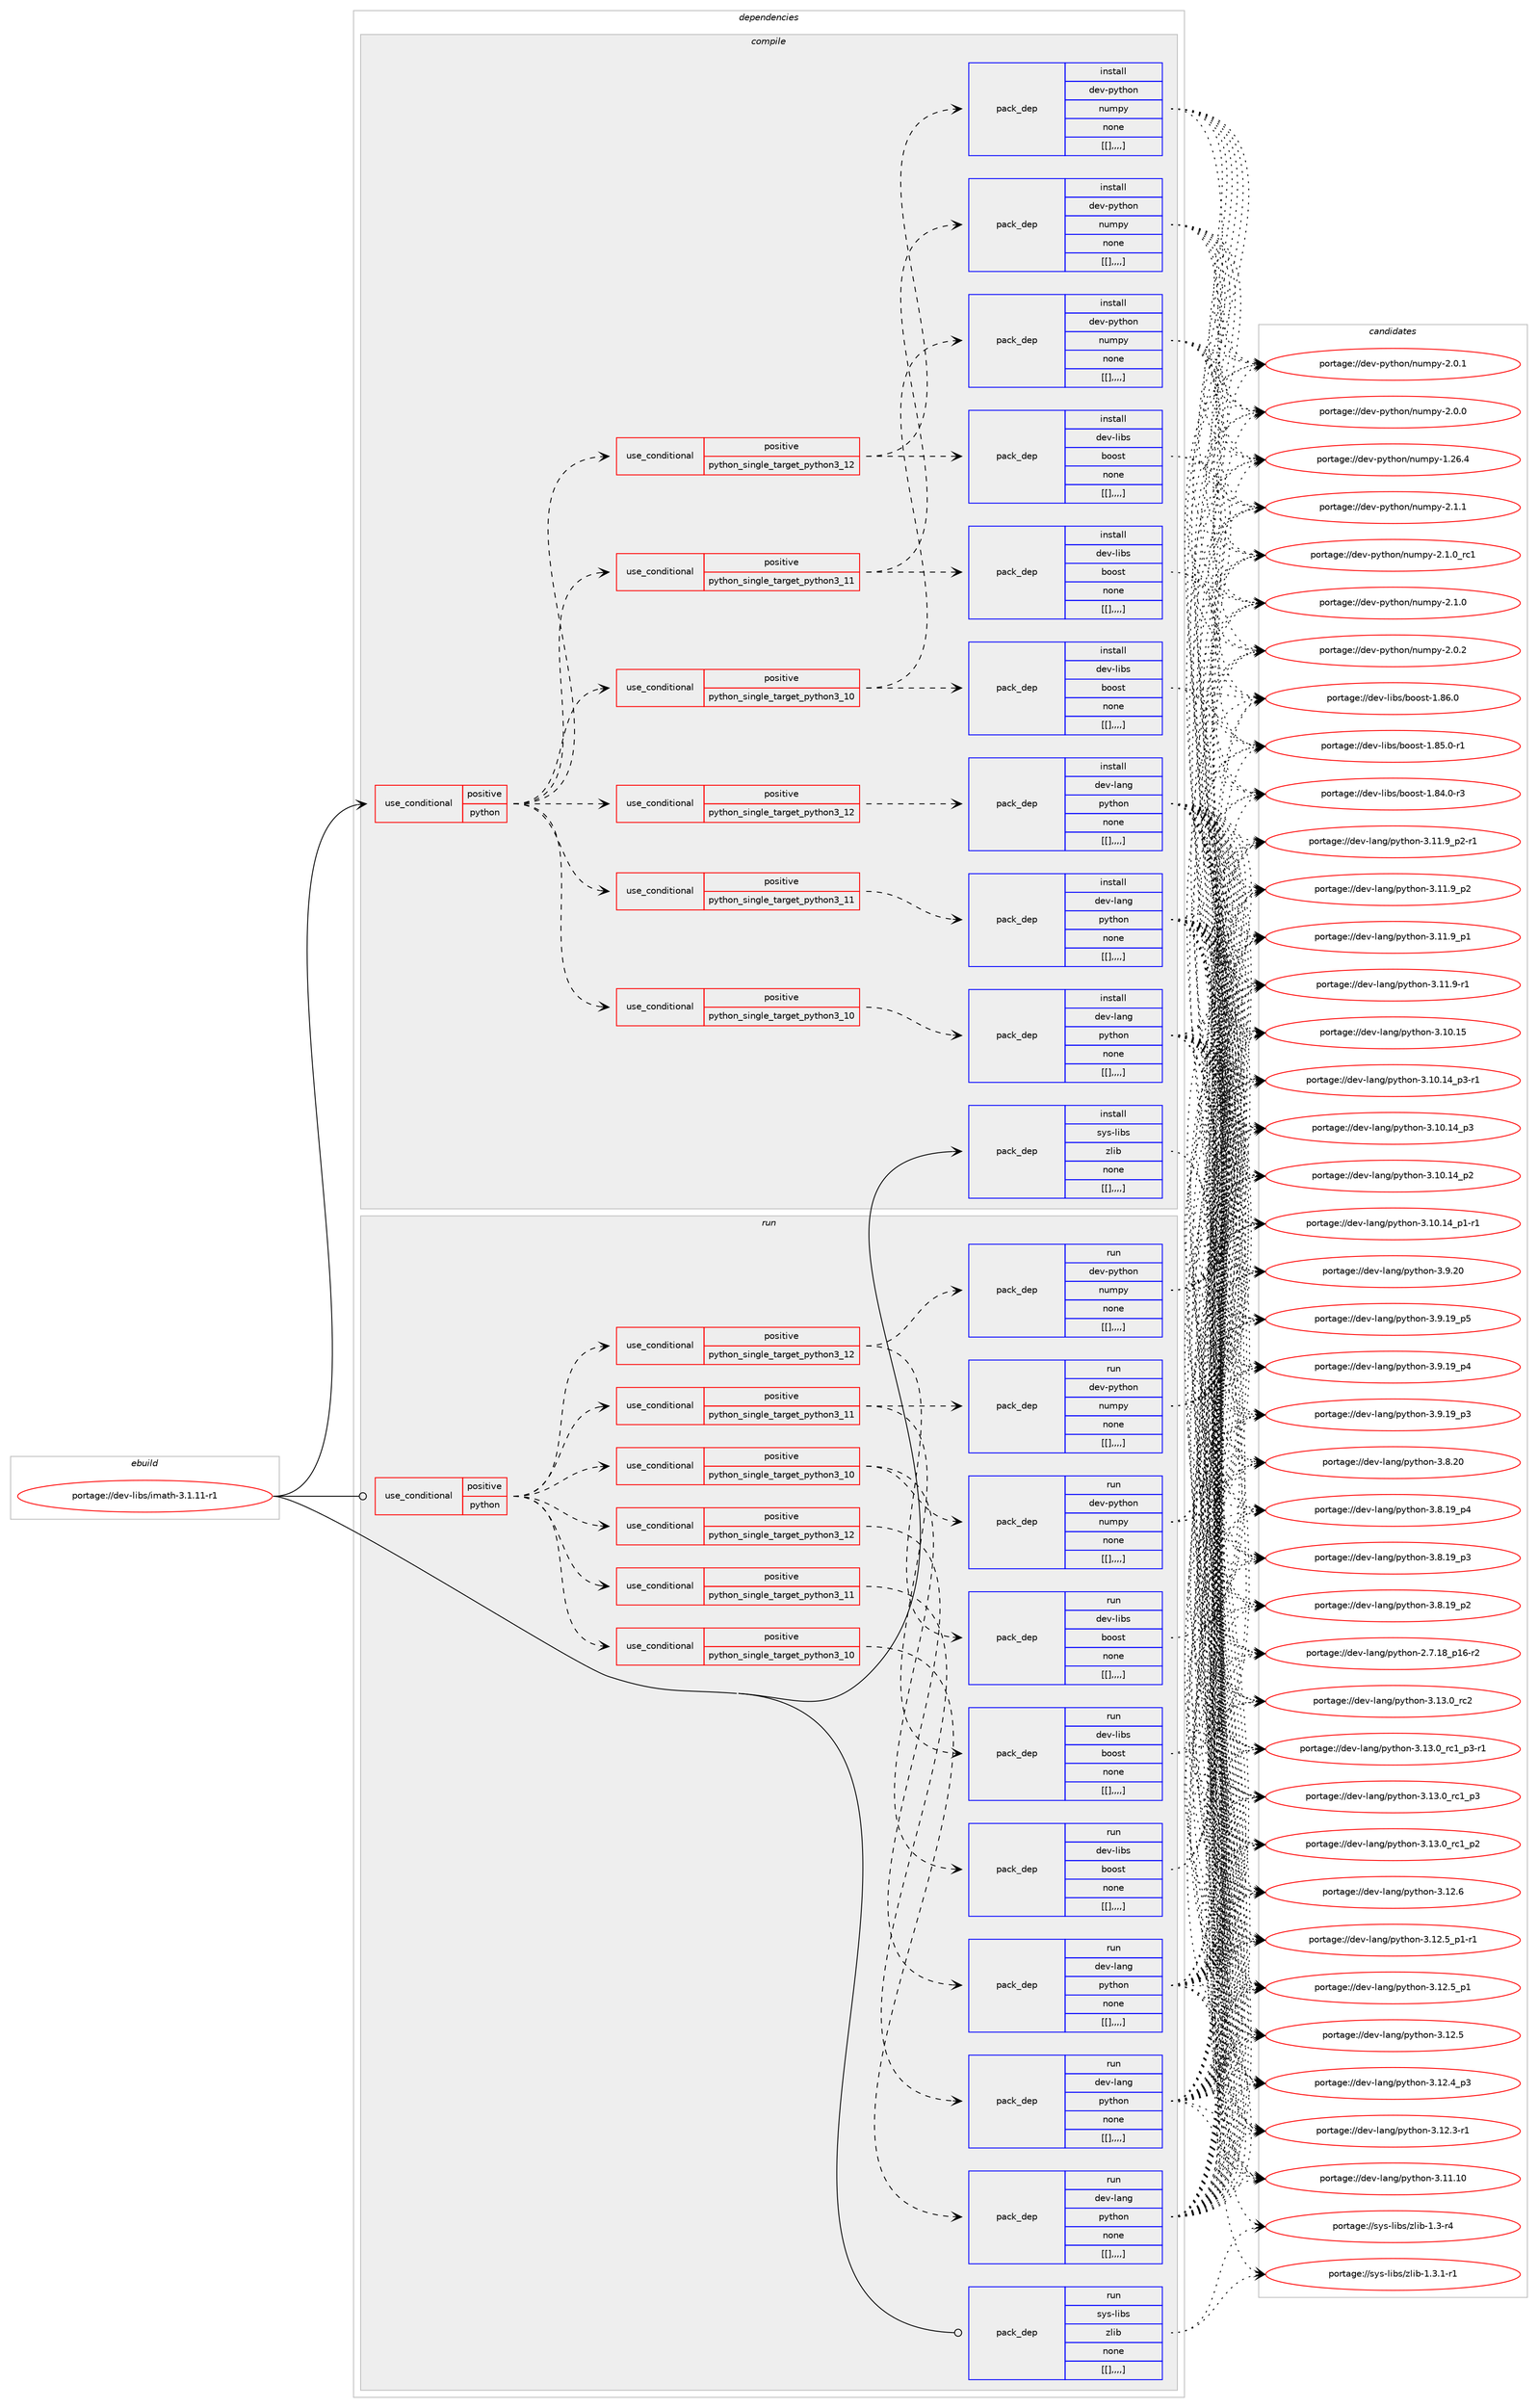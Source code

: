 digraph prolog {

# *************
# Graph options
# *************

newrank=true;
concentrate=true;
compound=true;
graph [rankdir=LR,fontname=Helvetica,fontsize=10,ranksep=1.5];#, ranksep=2.5, nodesep=0.2];
edge  [arrowhead=vee];
node  [fontname=Helvetica,fontsize=10];

# **********
# The ebuild
# **********

subgraph cluster_leftcol {
color=gray;
label=<<i>ebuild</i>>;
id [label="portage://dev-libs/imath-3.1.11-r1", color=red, width=4, href="../dev-libs/imath-3.1.11-r1.svg"];
}

# ****************
# The dependencies
# ****************

subgraph cluster_midcol {
color=gray;
label=<<i>dependencies</i>>;
subgraph cluster_compile {
fillcolor="#eeeeee";
style=filled;
label=<<i>compile</i>>;
subgraph cond26858 {
dependency109402 [label=<<TABLE BORDER="0" CELLBORDER="1" CELLSPACING="0" CELLPADDING="4"><TR><TD ROWSPAN="3" CELLPADDING="10">use_conditional</TD></TR><TR><TD>positive</TD></TR><TR><TD>python</TD></TR></TABLE>>, shape=none, color=red];
subgraph cond26859 {
dependency109403 [label=<<TABLE BORDER="0" CELLBORDER="1" CELLSPACING="0" CELLPADDING="4"><TR><TD ROWSPAN="3" CELLPADDING="10">use_conditional</TD></TR><TR><TD>positive</TD></TR><TR><TD>python_single_target_python3_10</TD></TR></TABLE>>, shape=none, color=red];
subgraph pack81401 {
dependency109404 [label=<<TABLE BORDER="0" CELLBORDER="1" CELLSPACING="0" CELLPADDING="4" WIDTH="220"><TR><TD ROWSPAN="6" CELLPADDING="30">pack_dep</TD></TR><TR><TD WIDTH="110">install</TD></TR><TR><TD>dev-lang</TD></TR><TR><TD>python</TD></TR><TR><TD>none</TD></TR><TR><TD>[[],,,,]</TD></TR></TABLE>>, shape=none, color=blue];
}
dependency109403:e -> dependency109404:w [weight=20,style="dashed",arrowhead="vee"];
}
dependency109402:e -> dependency109403:w [weight=20,style="dashed",arrowhead="vee"];
subgraph cond26860 {
dependency109405 [label=<<TABLE BORDER="0" CELLBORDER="1" CELLSPACING="0" CELLPADDING="4"><TR><TD ROWSPAN="3" CELLPADDING="10">use_conditional</TD></TR><TR><TD>positive</TD></TR><TR><TD>python_single_target_python3_11</TD></TR></TABLE>>, shape=none, color=red];
subgraph pack81402 {
dependency109406 [label=<<TABLE BORDER="0" CELLBORDER="1" CELLSPACING="0" CELLPADDING="4" WIDTH="220"><TR><TD ROWSPAN="6" CELLPADDING="30">pack_dep</TD></TR><TR><TD WIDTH="110">install</TD></TR><TR><TD>dev-lang</TD></TR><TR><TD>python</TD></TR><TR><TD>none</TD></TR><TR><TD>[[],,,,]</TD></TR></TABLE>>, shape=none, color=blue];
}
dependency109405:e -> dependency109406:w [weight=20,style="dashed",arrowhead="vee"];
}
dependency109402:e -> dependency109405:w [weight=20,style="dashed",arrowhead="vee"];
subgraph cond26861 {
dependency109407 [label=<<TABLE BORDER="0" CELLBORDER="1" CELLSPACING="0" CELLPADDING="4"><TR><TD ROWSPAN="3" CELLPADDING="10">use_conditional</TD></TR><TR><TD>positive</TD></TR><TR><TD>python_single_target_python3_12</TD></TR></TABLE>>, shape=none, color=red];
subgraph pack81403 {
dependency109408 [label=<<TABLE BORDER="0" CELLBORDER="1" CELLSPACING="0" CELLPADDING="4" WIDTH="220"><TR><TD ROWSPAN="6" CELLPADDING="30">pack_dep</TD></TR><TR><TD WIDTH="110">install</TD></TR><TR><TD>dev-lang</TD></TR><TR><TD>python</TD></TR><TR><TD>none</TD></TR><TR><TD>[[],,,,]</TD></TR></TABLE>>, shape=none, color=blue];
}
dependency109407:e -> dependency109408:w [weight=20,style="dashed",arrowhead="vee"];
}
dependency109402:e -> dependency109407:w [weight=20,style="dashed",arrowhead="vee"];
subgraph cond26862 {
dependency109409 [label=<<TABLE BORDER="0" CELLBORDER="1" CELLSPACING="0" CELLPADDING="4"><TR><TD ROWSPAN="3" CELLPADDING="10">use_conditional</TD></TR><TR><TD>positive</TD></TR><TR><TD>python_single_target_python3_10</TD></TR></TABLE>>, shape=none, color=red];
subgraph pack81404 {
dependency109410 [label=<<TABLE BORDER="0" CELLBORDER="1" CELLSPACING="0" CELLPADDING="4" WIDTH="220"><TR><TD ROWSPAN="6" CELLPADDING="30">pack_dep</TD></TR><TR><TD WIDTH="110">install</TD></TR><TR><TD>dev-libs</TD></TR><TR><TD>boost</TD></TR><TR><TD>none</TD></TR><TR><TD>[[],,,,]</TD></TR></TABLE>>, shape=none, color=blue];
}
dependency109409:e -> dependency109410:w [weight=20,style="dashed",arrowhead="vee"];
subgraph pack81405 {
dependency109411 [label=<<TABLE BORDER="0" CELLBORDER="1" CELLSPACING="0" CELLPADDING="4" WIDTH="220"><TR><TD ROWSPAN="6" CELLPADDING="30">pack_dep</TD></TR><TR><TD WIDTH="110">install</TD></TR><TR><TD>dev-python</TD></TR><TR><TD>numpy</TD></TR><TR><TD>none</TD></TR><TR><TD>[[],,,,]</TD></TR></TABLE>>, shape=none, color=blue];
}
dependency109409:e -> dependency109411:w [weight=20,style="dashed",arrowhead="vee"];
}
dependency109402:e -> dependency109409:w [weight=20,style="dashed",arrowhead="vee"];
subgraph cond26863 {
dependency109412 [label=<<TABLE BORDER="0" CELLBORDER="1" CELLSPACING="0" CELLPADDING="4"><TR><TD ROWSPAN="3" CELLPADDING="10">use_conditional</TD></TR><TR><TD>positive</TD></TR><TR><TD>python_single_target_python3_11</TD></TR></TABLE>>, shape=none, color=red];
subgraph pack81406 {
dependency109413 [label=<<TABLE BORDER="0" CELLBORDER="1" CELLSPACING="0" CELLPADDING="4" WIDTH="220"><TR><TD ROWSPAN="6" CELLPADDING="30">pack_dep</TD></TR><TR><TD WIDTH="110">install</TD></TR><TR><TD>dev-libs</TD></TR><TR><TD>boost</TD></TR><TR><TD>none</TD></TR><TR><TD>[[],,,,]</TD></TR></TABLE>>, shape=none, color=blue];
}
dependency109412:e -> dependency109413:w [weight=20,style="dashed",arrowhead="vee"];
subgraph pack81407 {
dependency109414 [label=<<TABLE BORDER="0" CELLBORDER="1" CELLSPACING="0" CELLPADDING="4" WIDTH="220"><TR><TD ROWSPAN="6" CELLPADDING="30">pack_dep</TD></TR><TR><TD WIDTH="110">install</TD></TR><TR><TD>dev-python</TD></TR><TR><TD>numpy</TD></TR><TR><TD>none</TD></TR><TR><TD>[[],,,,]</TD></TR></TABLE>>, shape=none, color=blue];
}
dependency109412:e -> dependency109414:w [weight=20,style="dashed",arrowhead="vee"];
}
dependency109402:e -> dependency109412:w [weight=20,style="dashed",arrowhead="vee"];
subgraph cond26864 {
dependency109415 [label=<<TABLE BORDER="0" CELLBORDER="1" CELLSPACING="0" CELLPADDING="4"><TR><TD ROWSPAN="3" CELLPADDING="10">use_conditional</TD></TR><TR><TD>positive</TD></TR><TR><TD>python_single_target_python3_12</TD></TR></TABLE>>, shape=none, color=red];
subgraph pack81408 {
dependency109416 [label=<<TABLE BORDER="0" CELLBORDER="1" CELLSPACING="0" CELLPADDING="4" WIDTH="220"><TR><TD ROWSPAN="6" CELLPADDING="30">pack_dep</TD></TR><TR><TD WIDTH="110">install</TD></TR><TR><TD>dev-libs</TD></TR><TR><TD>boost</TD></TR><TR><TD>none</TD></TR><TR><TD>[[],,,,]</TD></TR></TABLE>>, shape=none, color=blue];
}
dependency109415:e -> dependency109416:w [weight=20,style="dashed",arrowhead="vee"];
subgraph pack81409 {
dependency109417 [label=<<TABLE BORDER="0" CELLBORDER="1" CELLSPACING="0" CELLPADDING="4" WIDTH="220"><TR><TD ROWSPAN="6" CELLPADDING="30">pack_dep</TD></TR><TR><TD WIDTH="110">install</TD></TR><TR><TD>dev-python</TD></TR><TR><TD>numpy</TD></TR><TR><TD>none</TD></TR><TR><TD>[[],,,,]</TD></TR></TABLE>>, shape=none, color=blue];
}
dependency109415:e -> dependency109417:w [weight=20,style="dashed",arrowhead="vee"];
}
dependency109402:e -> dependency109415:w [weight=20,style="dashed",arrowhead="vee"];
}
id:e -> dependency109402:w [weight=20,style="solid",arrowhead="vee"];
subgraph pack81410 {
dependency109418 [label=<<TABLE BORDER="0" CELLBORDER="1" CELLSPACING="0" CELLPADDING="4" WIDTH="220"><TR><TD ROWSPAN="6" CELLPADDING="30">pack_dep</TD></TR><TR><TD WIDTH="110">install</TD></TR><TR><TD>sys-libs</TD></TR><TR><TD>zlib</TD></TR><TR><TD>none</TD></TR><TR><TD>[[],,,,]</TD></TR></TABLE>>, shape=none, color=blue];
}
id:e -> dependency109418:w [weight=20,style="solid",arrowhead="vee"];
}
subgraph cluster_compileandrun {
fillcolor="#eeeeee";
style=filled;
label=<<i>compile and run</i>>;
}
subgraph cluster_run {
fillcolor="#eeeeee";
style=filled;
label=<<i>run</i>>;
subgraph cond26865 {
dependency109419 [label=<<TABLE BORDER="0" CELLBORDER="1" CELLSPACING="0" CELLPADDING="4"><TR><TD ROWSPAN="3" CELLPADDING="10">use_conditional</TD></TR><TR><TD>positive</TD></TR><TR><TD>python</TD></TR></TABLE>>, shape=none, color=red];
subgraph cond26866 {
dependency109420 [label=<<TABLE BORDER="0" CELLBORDER="1" CELLSPACING="0" CELLPADDING="4"><TR><TD ROWSPAN="3" CELLPADDING="10">use_conditional</TD></TR><TR><TD>positive</TD></TR><TR><TD>python_single_target_python3_10</TD></TR></TABLE>>, shape=none, color=red];
subgraph pack81411 {
dependency109421 [label=<<TABLE BORDER="0" CELLBORDER="1" CELLSPACING="0" CELLPADDING="4" WIDTH="220"><TR><TD ROWSPAN="6" CELLPADDING="30">pack_dep</TD></TR><TR><TD WIDTH="110">run</TD></TR><TR><TD>dev-lang</TD></TR><TR><TD>python</TD></TR><TR><TD>none</TD></TR><TR><TD>[[],,,,]</TD></TR></TABLE>>, shape=none, color=blue];
}
dependency109420:e -> dependency109421:w [weight=20,style="dashed",arrowhead="vee"];
}
dependency109419:e -> dependency109420:w [weight=20,style="dashed",arrowhead="vee"];
subgraph cond26867 {
dependency109422 [label=<<TABLE BORDER="0" CELLBORDER="1" CELLSPACING="0" CELLPADDING="4"><TR><TD ROWSPAN="3" CELLPADDING="10">use_conditional</TD></TR><TR><TD>positive</TD></TR><TR><TD>python_single_target_python3_11</TD></TR></TABLE>>, shape=none, color=red];
subgraph pack81412 {
dependency109423 [label=<<TABLE BORDER="0" CELLBORDER="1" CELLSPACING="0" CELLPADDING="4" WIDTH="220"><TR><TD ROWSPAN="6" CELLPADDING="30">pack_dep</TD></TR><TR><TD WIDTH="110">run</TD></TR><TR><TD>dev-lang</TD></TR><TR><TD>python</TD></TR><TR><TD>none</TD></TR><TR><TD>[[],,,,]</TD></TR></TABLE>>, shape=none, color=blue];
}
dependency109422:e -> dependency109423:w [weight=20,style="dashed",arrowhead="vee"];
}
dependency109419:e -> dependency109422:w [weight=20,style="dashed",arrowhead="vee"];
subgraph cond26868 {
dependency109424 [label=<<TABLE BORDER="0" CELLBORDER="1" CELLSPACING="0" CELLPADDING="4"><TR><TD ROWSPAN="3" CELLPADDING="10">use_conditional</TD></TR><TR><TD>positive</TD></TR><TR><TD>python_single_target_python3_12</TD></TR></TABLE>>, shape=none, color=red];
subgraph pack81413 {
dependency109425 [label=<<TABLE BORDER="0" CELLBORDER="1" CELLSPACING="0" CELLPADDING="4" WIDTH="220"><TR><TD ROWSPAN="6" CELLPADDING="30">pack_dep</TD></TR><TR><TD WIDTH="110">run</TD></TR><TR><TD>dev-lang</TD></TR><TR><TD>python</TD></TR><TR><TD>none</TD></TR><TR><TD>[[],,,,]</TD></TR></TABLE>>, shape=none, color=blue];
}
dependency109424:e -> dependency109425:w [weight=20,style="dashed",arrowhead="vee"];
}
dependency109419:e -> dependency109424:w [weight=20,style="dashed",arrowhead="vee"];
subgraph cond26869 {
dependency109426 [label=<<TABLE BORDER="0" CELLBORDER="1" CELLSPACING="0" CELLPADDING="4"><TR><TD ROWSPAN="3" CELLPADDING="10">use_conditional</TD></TR><TR><TD>positive</TD></TR><TR><TD>python_single_target_python3_10</TD></TR></TABLE>>, shape=none, color=red];
subgraph pack81414 {
dependency109427 [label=<<TABLE BORDER="0" CELLBORDER="1" CELLSPACING="0" CELLPADDING="4" WIDTH="220"><TR><TD ROWSPAN="6" CELLPADDING="30">pack_dep</TD></TR><TR><TD WIDTH="110">run</TD></TR><TR><TD>dev-libs</TD></TR><TR><TD>boost</TD></TR><TR><TD>none</TD></TR><TR><TD>[[],,,,]</TD></TR></TABLE>>, shape=none, color=blue];
}
dependency109426:e -> dependency109427:w [weight=20,style="dashed",arrowhead="vee"];
subgraph pack81415 {
dependency109428 [label=<<TABLE BORDER="0" CELLBORDER="1" CELLSPACING="0" CELLPADDING="4" WIDTH="220"><TR><TD ROWSPAN="6" CELLPADDING="30">pack_dep</TD></TR><TR><TD WIDTH="110">run</TD></TR><TR><TD>dev-python</TD></TR><TR><TD>numpy</TD></TR><TR><TD>none</TD></TR><TR><TD>[[],,,,]</TD></TR></TABLE>>, shape=none, color=blue];
}
dependency109426:e -> dependency109428:w [weight=20,style="dashed",arrowhead="vee"];
}
dependency109419:e -> dependency109426:w [weight=20,style="dashed",arrowhead="vee"];
subgraph cond26870 {
dependency109429 [label=<<TABLE BORDER="0" CELLBORDER="1" CELLSPACING="0" CELLPADDING="4"><TR><TD ROWSPAN="3" CELLPADDING="10">use_conditional</TD></TR><TR><TD>positive</TD></TR><TR><TD>python_single_target_python3_11</TD></TR></TABLE>>, shape=none, color=red];
subgraph pack81416 {
dependency109430 [label=<<TABLE BORDER="0" CELLBORDER="1" CELLSPACING="0" CELLPADDING="4" WIDTH="220"><TR><TD ROWSPAN="6" CELLPADDING="30">pack_dep</TD></TR><TR><TD WIDTH="110">run</TD></TR><TR><TD>dev-libs</TD></TR><TR><TD>boost</TD></TR><TR><TD>none</TD></TR><TR><TD>[[],,,,]</TD></TR></TABLE>>, shape=none, color=blue];
}
dependency109429:e -> dependency109430:w [weight=20,style="dashed",arrowhead="vee"];
subgraph pack81417 {
dependency109431 [label=<<TABLE BORDER="0" CELLBORDER="1" CELLSPACING="0" CELLPADDING="4" WIDTH="220"><TR><TD ROWSPAN="6" CELLPADDING="30">pack_dep</TD></TR><TR><TD WIDTH="110">run</TD></TR><TR><TD>dev-python</TD></TR><TR><TD>numpy</TD></TR><TR><TD>none</TD></TR><TR><TD>[[],,,,]</TD></TR></TABLE>>, shape=none, color=blue];
}
dependency109429:e -> dependency109431:w [weight=20,style="dashed",arrowhead="vee"];
}
dependency109419:e -> dependency109429:w [weight=20,style="dashed",arrowhead="vee"];
subgraph cond26871 {
dependency109432 [label=<<TABLE BORDER="0" CELLBORDER="1" CELLSPACING="0" CELLPADDING="4"><TR><TD ROWSPAN="3" CELLPADDING="10">use_conditional</TD></TR><TR><TD>positive</TD></TR><TR><TD>python_single_target_python3_12</TD></TR></TABLE>>, shape=none, color=red];
subgraph pack81418 {
dependency109433 [label=<<TABLE BORDER="0" CELLBORDER="1" CELLSPACING="0" CELLPADDING="4" WIDTH="220"><TR><TD ROWSPAN="6" CELLPADDING="30">pack_dep</TD></TR><TR><TD WIDTH="110">run</TD></TR><TR><TD>dev-libs</TD></TR><TR><TD>boost</TD></TR><TR><TD>none</TD></TR><TR><TD>[[],,,,]</TD></TR></TABLE>>, shape=none, color=blue];
}
dependency109432:e -> dependency109433:w [weight=20,style="dashed",arrowhead="vee"];
subgraph pack81419 {
dependency109434 [label=<<TABLE BORDER="0" CELLBORDER="1" CELLSPACING="0" CELLPADDING="4" WIDTH="220"><TR><TD ROWSPAN="6" CELLPADDING="30">pack_dep</TD></TR><TR><TD WIDTH="110">run</TD></TR><TR><TD>dev-python</TD></TR><TR><TD>numpy</TD></TR><TR><TD>none</TD></TR><TR><TD>[[],,,,]</TD></TR></TABLE>>, shape=none, color=blue];
}
dependency109432:e -> dependency109434:w [weight=20,style="dashed",arrowhead="vee"];
}
dependency109419:e -> dependency109432:w [weight=20,style="dashed",arrowhead="vee"];
}
id:e -> dependency109419:w [weight=20,style="solid",arrowhead="odot"];
subgraph pack81420 {
dependency109435 [label=<<TABLE BORDER="0" CELLBORDER="1" CELLSPACING="0" CELLPADDING="4" WIDTH="220"><TR><TD ROWSPAN="6" CELLPADDING="30">pack_dep</TD></TR><TR><TD WIDTH="110">run</TD></TR><TR><TD>sys-libs</TD></TR><TR><TD>zlib</TD></TR><TR><TD>none</TD></TR><TR><TD>[[],,,,]</TD></TR></TABLE>>, shape=none, color=blue];
}
id:e -> dependency109435:w [weight=20,style="solid",arrowhead="odot"];
}
}

# **************
# The candidates
# **************

subgraph cluster_choices {
rank=same;
color=gray;
label=<<i>candidates</i>>;

subgraph choice81401 {
color=black;
nodesep=1;
choice10010111845108971101034711212111610411111045514649514648951149950 [label="portage://dev-lang/python-3.13.0_rc2", color=red, width=4,href="../dev-lang/python-3.13.0_rc2.svg"];
choice1001011184510897110103471121211161041111104551464951464895114994995112514511449 [label="portage://dev-lang/python-3.13.0_rc1_p3-r1", color=red, width=4,href="../dev-lang/python-3.13.0_rc1_p3-r1.svg"];
choice100101118451089711010347112121116104111110455146495146489511499499511251 [label="portage://dev-lang/python-3.13.0_rc1_p3", color=red, width=4,href="../dev-lang/python-3.13.0_rc1_p3.svg"];
choice100101118451089711010347112121116104111110455146495146489511499499511250 [label="portage://dev-lang/python-3.13.0_rc1_p2", color=red, width=4,href="../dev-lang/python-3.13.0_rc1_p2.svg"];
choice10010111845108971101034711212111610411111045514649504654 [label="portage://dev-lang/python-3.12.6", color=red, width=4,href="../dev-lang/python-3.12.6.svg"];
choice1001011184510897110103471121211161041111104551464950465395112494511449 [label="portage://dev-lang/python-3.12.5_p1-r1", color=red, width=4,href="../dev-lang/python-3.12.5_p1-r1.svg"];
choice100101118451089711010347112121116104111110455146495046539511249 [label="portage://dev-lang/python-3.12.5_p1", color=red, width=4,href="../dev-lang/python-3.12.5_p1.svg"];
choice10010111845108971101034711212111610411111045514649504653 [label="portage://dev-lang/python-3.12.5", color=red, width=4,href="../dev-lang/python-3.12.5.svg"];
choice100101118451089711010347112121116104111110455146495046529511251 [label="portage://dev-lang/python-3.12.4_p3", color=red, width=4,href="../dev-lang/python-3.12.4_p3.svg"];
choice100101118451089711010347112121116104111110455146495046514511449 [label="portage://dev-lang/python-3.12.3-r1", color=red, width=4,href="../dev-lang/python-3.12.3-r1.svg"];
choice1001011184510897110103471121211161041111104551464949464948 [label="portage://dev-lang/python-3.11.10", color=red, width=4,href="../dev-lang/python-3.11.10.svg"];
choice1001011184510897110103471121211161041111104551464949465795112504511449 [label="portage://dev-lang/python-3.11.9_p2-r1", color=red, width=4,href="../dev-lang/python-3.11.9_p2-r1.svg"];
choice100101118451089711010347112121116104111110455146494946579511250 [label="portage://dev-lang/python-3.11.9_p2", color=red, width=4,href="../dev-lang/python-3.11.9_p2.svg"];
choice100101118451089711010347112121116104111110455146494946579511249 [label="portage://dev-lang/python-3.11.9_p1", color=red, width=4,href="../dev-lang/python-3.11.9_p1.svg"];
choice100101118451089711010347112121116104111110455146494946574511449 [label="portage://dev-lang/python-3.11.9-r1", color=red, width=4,href="../dev-lang/python-3.11.9-r1.svg"];
choice1001011184510897110103471121211161041111104551464948464953 [label="portage://dev-lang/python-3.10.15", color=red, width=4,href="../dev-lang/python-3.10.15.svg"];
choice100101118451089711010347112121116104111110455146494846495295112514511449 [label="portage://dev-lang/python-3.10.14_p3-r1", color=red, width=4,href="../dev-lang/python-3.10.14_p3-r1.svg"];
choice10010111845108971101034711212111610411111045514649484649529511251 [label="portage://dev-lang/python-3.10.14_p3", color=red, width=4,href="../dev-lang/python-3.10.14_p3.svg"];
choice10010111845108971101034711212111610411111045514649484649529511250 [label="portage://dev-lang/python-3.10.14_p2", color=red, width=4,href="../dev-lang/python-3.10.14_p2.svg"];
choice100101118451089711010347112121116104111110455146494846495295112494511449 [label="portage://dev-lang/python-3.10.14_p1-r1", color=red, width=4,href="../dev-lang/python-3.10.14_p1-r1.svg"];
choice10010111845108971101034711212111610411111045514657465048 [label="portage://dev-lang/python-3.9.20", color=red, width=4,href="../dev-lang/python-3.9.20.svg"];
choice100101118451089711010347112121116104111110455146574649579511253 [label="portage://dev-lang/python-3.9.19_p5", color=red, width=4,href="../dev-lang/python-3.9.19_p5.svg"];
choice100101118451089711010347112121116104111110455146574649579511252 [label="portage://dev-lang/python-3.9.19_p4", color=red, width=4,href="../dev-lang/python-3.9.19_p4.svg"];
choice100101118451089711010347112121116104111110455146574649579511251 [label="portage://dev-lang/python-3.9.19_p3", color=red, width=4,href="../dev-lang/python-3.9.19_p3.svg"];
choice10010111845108971101034711212111610411111045514656465048 [label="portage://dev-lang/python-3.8.20", color=red, width=4,href="../dev-lang/python-3.8.20.svg"];
choice100101118451089711010347112121116104111110455146564649579511252 [label="portage://dev-lang/python-3.8.19_p4", color=red, width=4,href="../dev-lang/python-3.8.19_p4.svg"];
choice100101118451089711010347112121116104111110455146564649579511251 [label="portage://dev-lang/python-3.8.19_p3", color=red, width=4,href="../dev-lang/python-3.8.19_p3.svg"];
choice100101118451089711010347112121116104111110455146564649579511250 [label="portage://dev-lang/python-3.8.19_p2", color=red, width=4,href="../dev-lang/python-3.8.19_p2.svg"];
choice100101118451089711010347112121116104111110455046554649569511249544511450 [label="portage://dev-lang/python-2.7.18_p16-r2", color=red, width=4,href="../dev-lang/python-2.7.18_p16-r2.svg"];
dependency109404:e -> choice10010111845108971101034711212111610411111045514649514648951149950:w [style=dotted,weight="100"];
dependency109404:e -> choice1001011184510897110103471121211161041111104551464951464895114994995112514511449:w [style=dotted,weight="100"];
dependency109404:e -> choice100101118451089711010347112121116104111110455146495146489511499499511251:w [style=dotted,weight="100"];
dependency109404:e -> choice100101118451089711010347112121116104111110455146495146489511499499511250:w [style=dotted,weight="100"];
dependency109404:e -> choice10010111845108971101034711212111610411111045514649504654:w [style=dotted,weight="100"];
dependency109404:e -> choice1001011184510897110103471121211161041111104551464950465395112494511449:w [style=dotted,weight="100"];
dependency109404:e -> choice100101118451089711010347112121116104111110455146495046539511249:w [style=dotted,weight="100"];
dependency109404:e -> choice10010111845108971101034711212111610411111045514649504653:w [style=dotted,weight="100"];
dependency109404:e -> choice100101118451089711010347112121116104111110455146495046529511251:w [style=dotted,weight="100"];
dependency109404:e -> choice100101118451089711010347112121116104111110455146495046514511449:w [style=dotted,weight="100"];
dependency109404:e -> choice1001011184510897110103471121211161041111104551464949464948:w [style=dotted,weight="100"];
dependency109404:e -> choice1001011184510897110103471121211161041111104551464949465795112504511449:w [style=dotted,weight="100"];
dependency109404:e -> choice100101118451089711010347112121116104111110455146494946579511250:w [style=dotted,weight="100"];
dependency109404:e -> choice100101118451089711010347112121116104111110455146494946579511249:w [style=dotted,weight="100"];
dependency109404:e -> choice100101118451089711010347112121116104111110455146494946574511449:w [style=dotted,weight="100"];
dependency109404:e -> choice1001011184510897110103471121211161041111104551464948464953:w [style=dotted,weight="100"];
dependency109404:e -> choice100101118451089711010347112121116104111110455146494846495295112514511449:w [style=dotted,weight="100"];
dependency109404:e -> choice10010111845108971101034711212111610411111045514649484649529511251:w [style=dotted,weight="100"];
dependency109404:e -> choice10010111845108971101034711212111610411111045514649484649529511250:w [style=dotted,weight="100"];
dependency109404:e -> choice100101118451089711010347112121116104111110455146494846495295112494511449:w [style=dotted,weight="100"];
dependency109404:e -> choice10010111845108971101034711212111610411111045514657465048:w [style=dotted,weight="100"];
dependency109404:e -> choice100101118451089711010347112121116104111110455146574649579511253:w [style=dotted,weight="100"];
dependency109404:e -> choice100101118451089711010347112121116104111110455146574649579511252:w [style=dotted,weight="100"];
dependency109404:e -> choice100101118451089711010347112121116104111110455146574649579511251:w [style=dotted,weight="100"];
dependency109404:e -> choice10010111845108971101034711212111610411111045514656465048:w [style=dotted,weight="100"];
dependency109404:e -> choice100101118451089711010347112121116104111110455146564649579511252:w [style=dotted,weight="100"];
dependency109404:e -> choice100101118451089711010347112121116104111110455146564649579511251:w [style=dotted,weight="100"];
dependency109404:e -> choice100101118451089711010347112121116104111110455146564649579511250:w [style=dotted,weight="100"];
dependency109404:e -> choice100101118451089711010347112121116104111110455046554649569511249544511450:w [style=dotted,weight="100"];
}
subgraph choice81402 {
color=black;
nodesep=1;
choice10010111845108971101034711212111610411111045514649514648951149950 [label="portage://dev-lang/python-3.13.0_rc2", color=red, width=4,href="../dev-lang/python-3.13.0_rc2.svg"];
choice1001011184510897110103471121211161041111104551464951464895114994995112514511449 [label="portage://dev-lang/python-3.13.0_rc1_p3-r1", color=red, width=4,href="../dev-lang/python-3.13.0_rc1_p3-r1.svg"];
choice100101118451089711010347112121116104111110455146495146489511499499511251 [label="portage://dev-lang/python-3.13.0_rc1_p3", color=red, width=4,href="../dev-lang/python-3.13.0_rc1_p3.svg"];
choice100101118451089711010347112121116104111110455146495146489511499499511250 [label="portage://dev-lang/python-3.13.0_rc1_p2", color=red, width=4,href="../dev-lang/python-3.13.0_rc1_p2.svg"];
choice10010111845108971101034711212111610411111045514649504654 [label="portage://dev-lang/python-3.12.6", color=red, width=4,href="../dev-lang/python-3.12.6.svg"];
choice1001011184510897110103471121211161041111104551464950465395112494511449 [label="portage://dev-lang/python-3.12.5_p1-r1", color=red, width=4,href="../dev-lang/python-3.12.5_p1-r1.svg"];
choice100101118451089711010347112121116104111110455146495046539511249 [label="portage://dev-lang/python-3.12.5_p1", color=red, width=4,href="../dev-lang/python-3.12.5_p1.svg"];
choice10010111845108971101034711212111610411111045514649504653 [label="portage://dev-lang/python-3.12.5", color=red, width=4,href="../dev-lang/python-3.12.5.svg"];
choice100101118451089711010347112121116104111110455146495046529511251 [label="portage://dev-lang/python-3.12.4_p3", color=red, width=4,href="../dev-lang/python-3.12.4_p3.svg"];
choice100101118451089711010347112121116104111110455146495046514511449 [label="portage://dev-lang/python-3.12.3-r1", color=red, width=4,href="../dev-lang/python-3.12.3-r1.svg"];
choice1001011184510897110103471121211161041111104551464949464948 [label="portage://dev-lang/python-3.11.10", color=red, width=4,href="../dev-lang/python-3.11.10.svg"];
choice1001011184510897110103471121211161041111104551464949465795112504511449 [label="portage://dev-lang/python-3.11.9_p2-r1", color=red, width=4,href="../dev-lang/python-3.11.9_p2-r1.svg"];
choice100101118451089711010347112121116104111110455146494946579511250 [label="portage://dev-lang/python-3.11.9_p2", color=red, width=4,href="../dev-lang/python-3.11.9_p2.svg"];
choice100101118451089711010347112121116104111110455146494946579511249 [label="portage://dev-lang/python-3.11.9_p1", color=red, width=4,href="../dev-lang/python-3.11.9_p1.svg"];
choice100101118451089711010347112121116104111110455146494946574511449 [label="portage://dev-lang/python-3.11.9-r1", color=red, width=4,href="../dev-lang/python-3.11.9-r1.svg"];
choice1001011184510897110103471121211161041111104551464948464953 [label="portage://dev-lang/python-3.10.15", color=red, width=4,href="../dev-lang/python-3.10.15.svg"];
choice100101118451089711010347112121116104111110455146494846495295112514511449 [label="portage://dev-lang/python-3.10.14_p3-r1", color=red, width=4,href="../dev-lang/python-3.10.14_p3-r1.svg"];
choice10010111845108971101034711212111610411111045514649484649529511251 [label="portage://dev-lang/python-3.10.14_p3", color=red, width=4,href="../dev-lang/python-3.10.14_p3.svg"];
choice10010111845108971101034711212111610411111045514649484649529511250 [label="portage://dev-lang/python-3.10.14_p2", color=red, width=4,href="../dev-lang/python-3.10.14_p2.svg"];
choice100101118451089711010347112121116104111110455146494846495295112494511449 [label="portage://dev-lang/python-3.10.14_p1-r1", color=red, width=4,href="../dev-lang/python-3.10.14_p1-r1.svg"];
choice10010111845108971101034711212111610411111045514657465048 [label="portage://dev-lang/python-3.9.20", color=red, width=4,href="../dev-lang/python-3.9.20.svg"];
choice100101118451089711010347112121116104111110455146574649579511253 [label="portage://dev-lang/python-3.9.19_p5", color=red, width=4,href="../dev-lang/python-3.9.19_p5.svg"];
choice100101118451089711010347112121116104111110455146574649579511252 [label="portage://dev-lang/python-3.9.19_p4", color=red, width=4,href="../dev-lang/python-3.9.19_p4.svg"];
choice100101118451089711010347112121116104111110455146574649579511251 [label="portage://dev-lang/python-3.9.19_p3", color=red, width=4,href="../dev-lang/python-3.9.19_p3.svg"];
choice10010111845108971101034711212111610411111045514656465048 [label="portage://dev-lang/python-3.8.20", color=red, width=4,href="../dev-lang/python-3.8.20.svg"];
choice100101118451089711010347112121116104111110455146564649579511252 [label="portage://dev-lang/python-3.8.19_p4", color=red, width=4,href="../dev-lang/python-3.8.19_p4.svg"];
choice100101118451089711010347112121116104111110455146564649579511251 [label="portage://dev-lang/python-3.8.19_p3", color=red, width=4,href="../dev-lang/python-3.8.19_p3.svg"];
choice100101118451089711010347112121116104111110455146564649579511250 [label="portage://dev-lang/python-3.8.19_p2", color=red, width=4,href="../dev-lang/python-3.8.19_p2.svg"];
choice100101118451089711010347112121116104111110455046554649569511249544511450 [label="portage://dev-lang/python-2.7.18_p16-r2", color=red, width=4,href="../dev-lang/python-2.7.18_p16-r2.svg"];
dependency109406:e -> choice10010111845108971101034711212111610411111045514649514648951149950:w [style=dotted,weight="100"];
dependency109406:e -> choice1001011184510897110103471121211161041111104551464951464895114994995112514511449:w [style=dotted,weight="100"];
dependency109406:e -> choice100101118451089711010347112121116104111110455146495146489511499499511251:w [style=dotted,weight="100"];
dependency109406:e -> choice100101118451089711010347112121116104111110455146495146489511499499511250:w [style=dotted,weight="100"];
dependency109406:e -> choice10010111845108971101034711212111610411111045514649504654:w [style=dotted,weight="100"];
dependency109406:e -> choice1001011184510897110103471121211161041111104551464950465395112494511449:w [style=dotted,weight="100"];
dependency109406:e -> choice100101118451089711010347112121116104111110455146495046539511249:w [style=dotted,weight="100"];
dependency109406:e -> choice10010111845108971101034711212111610411111045514649504653:w [style=dotted,weight="100"];
dependency109406:e -> choice100101118451089711010347112121116104111110455146495046529511251:w [style=dotted,weight="100"];
dependency109406:e -> choice100101118451089711010347112121116104111110455146495046514511449:w [style=dotted,weight="100"];
dependency109406:e -> choice1001011184510897110103471121211161041111104551464949464948:w [style=dotted,weight="100"];
dependency109406:e -> choice1001011184510897110103471121211161041111104551464949465795112504511449:w [style=dotted,weight="100"];
dependency109406:e -> choice100101118451089711010347112121116104111110455146494946579511250:w [style=dotted,weight="100"];
dependency109406:e -> choice100101118451089711010347112121116104111110455146494946579511249:w [style=dotted,weight="100"];
dependency109406:e -> choice100101118451089711010347112121116104111110455146494946574511449:w [style=dotted,weight="100"];
dependency109406:e -> choice1001011184510897110103471121211161041111104551464948464953:w [style=dotted,weight="100"];
dependency109406:e -> choice100101118451089711010347112121116104111110455146494846495295112514511449:w [style=dotted,weight="100"];
dependency109406:e -> choice10010111845108971101034711212111610411111045514649484649529511251:w [style=dotted,weight="100"];
dependency109406:e -> choice10010111845108971101034711212111610411111045514649484649529511250:w [style=dotted,weight="100"];
dependency109406:e -> choice100101118451089711010347112121116104111110455146494846495295112494511449:w [style=dotted,weight="100"];
dependency109406:e -> choice10010111845108971101034711212111610411111045514657465048:w [style=dotted,weight="100"];
dependency109406:e -> choice100101118451089711010347112121116104111110455146574649579511253:w [style=dotted,weight="100"];
dependency109406:e -> choice100101118451089711010347112121116104111110455146574649579511252:w [style=dotted,weight="100"];
dependency109406:e -> choice100101118451089711010347112121116104111110455146574649579511251:w [style=dotted,weight="100"];
dependency109406:e -> choice10010111845108971101034711212111610411111045514656465048:w [style=dotted,weight="100"];
dependency109406:e -> choice100101118451089711010347112121116104111110455146564649579511252:w [style=dotted,weight="100"];
dependency109406:e -> choice100101118451089711010347112121116104111110455146564649579511251:w [style=dotted,weight="100"];
dependency109406:e -> choice100101118451089711010347112121116104111110455146564649579511250:w [style=dotted,weight="100"];
dependency109406:e -> choice100101118451089711010347112121116104111110455046554649569511249544511450:w [style=dotted,weight="100"];
}
subgraph choice81403 {
color=black;
nodesep=1;
choice10010111845108971101034711212111610411111045514649514648951149950 [label="portage://dev-lang/python-3.13.0_rc2", color=red, width=4,href="../dev-lang/python-3.13.0_rc2.svg"];
choice1001011184510897110103471121211161041111104551464951464895114994995112514511449 [label="portage://dev-lang/python-3.13.0_rc1_p3-r1", color=red, width=4,href="../dev-lang/python-3.13.0_rc1_p3-r1.svg"];
choice100101118451089711010347112121116104111110455146495146489511499499511251 [label="portage://dev-lang/python-3.13.0_rc1_p3", color=red, width=4,href="../dev-lang/python-3.13.0_rc1_p3.svg"];
choice100101118451089711010347112121116104111110455146495146489511499499511250 [label="portage://dev-lang/python-3.13.0_rc1_p2", color=red, width=4,href="../dev-lang/python-3.13.0_rc1_p2.svg"];
choice10010111845108971101034711212111610411111045514649504654 [label="portage://dev-lang/python-3.12.6", color=red, width=4,href="../dev-lang/python-3.12.6.svg"];
choice1001011184510897110103471121211161041111104551464950465395112494511449 [label="portage://dev-lang/python-3.12.5_p1-r1", color=red, width=4,href="../dev-lang/python-3.12.5_p1-r1.svg"];
choice100101118451089711010347112121116104111110455146495046539511249 [label="portage://dev-lang/python-3.12.5_p1", color=red, width=4,href="../dev-lang/python-3.12.5_p1.svg"];
choice10010111845108971101034711212111610411111045514649504653 [label="portage://dev-lang/python-3.12.5", color=red, width=4,href="../dev-lang/python-3.12.5.svg"];
choice100101118451089711010347112121116104111110455146495046529511251 [label="portage://dev-lang/python-3.12.4_p3", color=red, width=4,href="../dev-lang/python-3.12.4_p3.svg"];
choice100101118451089711010347112121116104111110455146495046514511449 [label="portage://dev-lang/python-3.12.3-r1", color=red, width=4,href="../dev-lang/python-3.12.3-r1.svg"];
choice1001011184510897110103471121211161041111104551464949464948 [label="portage://dev-lang/python-3.11.10", color=red, width=4,href="../dev-lang/python-3.11.10.svg"];
choice1001011184510897110103471121211161041111104551464949465795112504511449 [label="portage://dev-lang/python-3.11.9_p2-r1", color=red, width=4,href="../dev-lang/python-3.11.9_p2-r1.svg"];
choice100101118451089711010347112121116104111110455146494946579511250 [label="portage://dev-lang/python-3.11.9_p2", color=red, width=4,href="../dev-lang/python-3.11.9_p2.svg"];
choice100101118451089711010347112121116104111110455146494946579511249 [label="portage://dev-lang/python-3.11.9_p1", color=red, width=4,href="../dev-lang/python-3.11.9_p1.svg"];
choice100101118451089711010347112121116104111110455146494946574511449 [label="portage://dev-lang/python-3.11.9-r1", color=red, width=4,href="../dev-lang/python-3.11.9-r1.svg"];
choice1001011184510897110103471121211161041111104551464948464953 [label="portage://dev-lang/python-3.10.15", color=red, width=4,href="../dev-lang/python-3.10.15.svg"];
choice100101118451089711010347112121116104111110455146494846495295112514511449 [label="portage://dev-lang/python-3.10.14_p3-r1", color=red, width=4,href="../dev-lang/python-3.10.14_p3-r1.svg"];
choice10010111845108971101034711212111610411111045514649484649529511251 [label="portage://dev-lang/python-3.10.14_p3", color=red, width=4,href="../dev-lang/python-3.10.14_p3.svg"];
choice10010111845108971101034711212111610411111045514649484649529511250 [label="portage://dev-lang/python-3.10.14_p2", color=red, width=4,href="../dev-lang/python-3.10.14_p2.svg"];
choice100101118451089711010347112121116104111110455146494846495295112494511449 [label="portage://dev-lang/python-3.10.14_p1-r1", color=red, width=4,href="../dev-lang/python-3.10.14_p1-r1.svg"];
choice10010111845108971101034711212111610411111045514657465048 [label="portage://dev-lang/python-3.9.20", color=red, width=4,href="../dev-lang/python-3.9.20.svg"];
choice100101118451089711010347112121116104111110455146574649579511253 [label="portage://dev-lang/python-3.9.19_p5", color=red, width=4,href="../dev-lang/python-3.9.19_p5.svg"];
choice100101118451089711010347112121116104111110455146574649579511252 [label="portage://dev-lang/python-3.9.19_p4", color=red, width=4,href="../dev-lang/python-3.9.19_p4.svg"];
choice100101118451089711010347112121116104111110455146574649579511251 [label="portage://dev-lang/python-3.9.19_p3", color=red, width=4,href="../dev-lang/python-3.9.19_p3.svg"];
choice10010111845108971101034711212111610411111045514656465048 [label="portage://dev-lang/python-3.8.20", color=red, width=4,href="../dev-lang/python-3.8.20.svg"];
choice100101118451089711010347112121116104111110455146564649579511252 [label="portage://dev-lang/python-3.8.19_p4", color=red, width=4,href="../dev-lang/python-3.8.19_p4.svg"];
choice100101118451089711010347112121116104111110455146564649579511251 [label="portage://dev-lang/python-3.8.19_p3", color=red, width=4,href="../dev-lang/python-3.8.19_p3.svg"];
choice100101118451089711010347112121116104111110455146564649579511250 [label="portage://dev-lang/python-3.8.19_p2", color=red, width=4,href="../dev-lang/python-3.8.19_p2.svg"];
choice100101118451089711010347112121116104111110455046554649569511249544511450 [label="portage://dev-lang/python-2.7.18_p16-r2", color=red, width=4,href="../dev-lang/python-2.7.18_p16-r2.svg"];
dependency109408:e -> choice10010111845108971101034711212111610411111045514649514648951149950:w [style=dotted,weight="100"];
dependency109408:e -> choice1001011184510897110103471121211161041111104551464951464895114994995112514511449:w [style=dotted,weight="100"];
dependency109408:e -> choice100101118451089711010347112121116104111110455146495146489511499499511251:w [style=dotted,weight="100"];
dependency109408:e -> choice100101118451089711010347112121116104111110455146495146489511499499511250:w [style=dotted,weight="100"];
dependency109408:e -> choice10010111845108971101034711212111610411111045514649504654:w [style=dotted,weight="100"];
dependency109408:e -> choice1001011184510897110103471121211161041111104551464950465395112494511449:w [style=dotted,weight="100"];
dependency109408:e -> choice100101118451089711010347112121116104111110455146495046539511249:w [style=dotted,weight="100"];
dependency109408:e -> choice10010111845108971101034711212111610411111045514649504653:w [style=dotted,weight="100"];
dependency109408:e -> choice100101118451089711010347112121116104111110455146495046529511251:w [style=dotted,weight="100"];
dependency109408:e -> choice100101118451089711010347112121116104111110455146495046514511449:w [style=dotted,weight="100"];
dependency109408:e -> choice1001011184510897110103471121211161041111104551464949464948:w [style=dotted,weight="100"];
dependency109408:e -> choice1001011184510897110103471121211161041111104551464949465795112504511449:w [style=dotted,weight="100"];
dependency109408:e -> choice100101118451089711010347112121116104111110455146494946579511250:w [style=dotted,weight="100"];
dependency109408:e -> choice100101118451089711010347112121116104111110455146494946579511249:w [style=dotted,weight="100"];
dependency109408:e -> choice100101118451089711010347112121116104111110455146494946574511449:w [style=dotted,weight="100"];
dependency109408:e -> choice1001011184510897110103471121211161041111104551464948464953:w [style=dotted,weight="100"];
dependency109408:e -> choice100101118451089711010347112121116104111110455146494846495295112514511449:w [style=dotted,weight="100"];
dependency109408:e -> choice10010111845108971101034711212111610411111045514649484649529511251:w [style=dotted,weight="100"];
dependency109408:e -> choice10010111845108971101034711212111610411111045514649484649529511250:w [style=dotted,weight="100"];
dependency109408:e -> choice100101118451089711010347112121116104111110455146494846495295112494511449:w [style=dotted,weight="100"];
dependency109408:e -> choice10010111845108971101034711212111610411111045514657465048:w [style=dotted,weight="100"];
dependency109408:e -> choice100101118451089711010347112121116104111110455146574649579511253:w [style=dotted,weight="100"];
dependency109408:e -> choice100101118451089711010347112121116104111110455146574649579511252:w [style=dotted,weight="100"];
dependency109408:e -> choice100101118451089711010347112121116104111110455146574649579511251:w [style=dotted,weight="100"];
dependency109408:e -> choice10010111845108971101034711212111610411111045514656465048:w [style=dotted,weight="100"];
dependency109408:e -> choice100101118451089711010347112121116104111110455146564649579511252:w [style=dotted,weight="100"];
dependency109408:e -> choice100101118451089711010347112121116104111110455146564649579511251:w [style=dotted,weight="100"];
dependency109408:e -> choice100101118451089711010347112121116104111110455146564649579511250:w [style=dotted,weight="100"];
dependency109408:e -> choice100101118451089711010347112121116104111110455046554649569511249544511450:w [style=dotted,weight="100"];
}
subgraph choice81404 {
color=black;
nodesep=1;
choice1001011184510810598115479811111111511645494656544648 [label="portage://dev-libs/boost-1.86.0", color=red, width=4,href="../dev-libs/boost-1.86.0.svg"];
choice10010111845108105981154798111111115116454946565346484511449 [label="portage://dev-libs/boost-1.85.0-r1", color=red, width=4,href="../dev-libs/boost-1.85.0-r1.svg"];
choice10010111845108105981154798111111115116454946565246484511451 [label="portage://dev-libs/boost-1.84.0-r3", color=red, width=4,href="../dev-libs/boost-1.84.0-r3.svg"];
dependency109410:e -> choice1001011184510810598115479811111111511645494656544648:w [style=dotted,weight="100"];
dependency109410:e -> choice10010111845108105981154798111111115116454946565346484511449:w [style=dotted,weight="100"];
dependency109410:e -> choice10010111845108105981154798111111115116454946565246484511451:w [style=dotted,weight="100"];
}
subgraph choice81405 {
color=black;
nodesep=1;
choice1001011184511212111610411111047110117109112121455046494649 [label="portage://dev-python/numpy-2.1.1", color=red, width=4,href="../dev-python/numpy-2.1.1.svg"];
choice1001011184511212111610411111047110117109112121455046494648951149949 [label="portage://dev-python/numpy-2.1.0_rc1", color=red, width=4,href="../dev-python/numpy-2.1.0_rc1.svg"];
choice1001011184511212111610411111047110117109112121455046494648 [label="portage://dev-python/numpy-2.1.0", color=red, width=4,href="../dev-python/numpy-2.1.0.svg"];
choice1001011184511212111610411111047110117109112121455046484650 [label="portage://dev-python/numpy-2.0.2", color=red, width=4,href="../dev-python/numpy-2.0.2.svg"];
choice1001011184511212111610411111047110117109112121455046484649 [label="portage://dev-python/numpy-2.0.1", color=red, width=4,href="../dev-python/numpy-2.0.1.svg"];
choice1001011184511212111610411111047110117109112121455046484648 [label="portage://dev-python/numpy-2.0.0", color=red, width=4,href="../dev-python/numpy-2.0.0.svg"];
choice100101118451121211161041111104711011710911212145494650544652 [label="portage://dev-python/numpy-1.26.4", color=red, width=4,href="../dev-python/numpy-1.26.4.svg"];
dependency109411:e -> choice1001011184511212111610411111047110117109112121455046494649:w [style=dotted,weight="100"];
dependency109411:e -> choice1001011184511212111610411111047110117109112121455046494648951149949:w [style=dotted,weight="100"];
dependency109411:e -> choice1001011184511212111610411111047110117109112121455046494648:w [style=dotted,weight="100"];
dependency109411:e -> choice1001011184511212111610411111047110117109112121455046484650:w [style=dotted,weight="100"];
dependency109411:e -> choice1001011184511212111610411111047110117109112121455046484649:w [style=dotted,weight="100"];
dependency109411:e -> choice1001011184511212111610411111047110117109112121455046484648:w [style=dotted,weight="100"];
dependency109411:e -> choice100101118451121211161041111104711011710911212145494650544652:w [style=dotted,weight="100"];
}
subgraph choice81406 {
color=black;
nodesep=1;
choice1001011184510810598115479811111111511645494656544648 [label="portage://dev-libs/boost-1.86.0", color=red, width=4,href="../dev-libs/boost-1.86.0.svg"];
choice10010111845108105981154798111111115116454946565346484511449 [label="portage://dev-libs/boost-1.85.0-r1", color=red, width=4,href="../dev-libs/boost-1.85.0-r1.svg"];
choice10010111845108105981154798111111115116454946565246484511451 [label="portage://dev-libs/boost-1.84.0-r3", color=red, width=4,href="../dev-libs/boost-1.84.0-r3.svg"];
dependency109413:e -> choice1001011184510810598115479811111111511645494656544648:w [style=dotted,weight="100"];
dependency109413:e -> choice10010111845108105981154798111111115116454946565346484511449:w [style=dotted,weight="100"];
dependency109413:e -> choice10010111845108105981154798111111115116454946565246484511451:w [style=dotted,weight="100"];
}
subgraph choice81407 {
color=black;
nodesep=1;
choice1001011184511212111610411111047110117109112121455046494649 [label="portage://dev-python/numpy-2.1.1", color=red, width=4,href="../dev-python/numpy-2.1.1.svg"];
choice1001011184511212111610411111047110117109112121455046494648951149949 [label="portage://dev-python/numpy-2.1.0_rc1", color=red, width=4,href="../dev-python/numpy-2.1.0_rc1.svg"];
choice1001011184511212111610411111047110117109112121455046494648 [label="portage://dev-python/numpy-2.1.0", color=red, width=4,href="../dev-python/numpy-2.1.0.svg"];
choice1001011184511212111610411111047110117109112121455046484650 [label="portage://dev-python/numpy-2.0.2", color=red, width=4,href="../dev-python/numpy-2.0.2.svg"];
choice1001011184511212111610411111047110117109112121455046484649 [label="portage://dev-python/numpy-2.0.1", color=red, width=4,href="../dev-python/numpy-2.0.1.svg"];
choice1001011184511212111610411111047110117109112121455046484648 [label="portage://dev-python/numpy-2.0.0", color=red, width=4,href="../dev-python/numpy-2.0.0.svg"];
choice100101118451121211161041111104711011710911212145494650544652 [label="portage://dev-python/numpy-1.26.4", color=red, width=4,href="../dev-python/numpy-1.26.4.svg"];
dependency109414:e -> choice1001011184511212111610411111047110117109112121455046494649:w [style=dotted,weight="100"];
dependency109414:e -> choice1001011184511212111610411111047110117109112121455046494648951149949:w [style=dotted,weight="100"];
dependency109414:e -> choice1001011184511212111610411111047110117109112121455046494648:w [style=dotted,weight="100"];
dependency109414:e -> choice1001011184511212111610411111047110117109112121455046484650:w [style=dotted,weight="100"];
dependency109414:e -> choice1001011184511212111610411111047110117109112121455046484649:w [style=dotted,weight="100"];
dependency109414:e -> choice1001011184511212111610411111047110117109112121455046484648:w [style=dotted,weight="100"];
dependency109414:e -> choice100101118451121211161041111104711011710911212145494650544652:w [style=dotted,weight="100"];
}
subgraph choice81408 {
color=black;
nodesep=1;
choice1001011184510810598115479811111111511645494656544648 [label="portage://dev-libs/boost-1.86.0", color=red, width=4,href="../dev-libs/boost-1.86.0.svg"];
choice10010111845108105981154798111111115116454946565346484511449 [label="portage://dev-libs/boost-1.85.0-r1", color=red, width=4,href="../dev-libs/boost-1.85.0-r1.svg"];
choice10010111845108105981154798111111115116454946565246484511451 [label="portage://dev-libs/boost-1.84.0-r3", color=red, width=4,href="../dev-libs/boost-1.84.0-r3.svg"];
dependency109416:e -> choice1001011184510810598115479811111111511645494656544648:w [style=dotted,weight="100"];
dependency109416:e -> choice10010111845108105981154798111111115116454946565346484511449:w [style=dotted,weight="100"];
dependency109416:e -> choice10010111845108105981154798111111115116454946565246484511451:w [style=dotted,weight="100"];
}
subgraph choice81409 {
color=black;
nodesep=1;
choice1001011184511212111610411111047110117109112121455046494649 [label="portage://dev-python/numpy-2.1.1", color=red, width=4,href="../dev-python/numpy-2.1.1.svg"];
choice1001011184511212111610411111047110117109112121455046494648951149949 [label="portage://dev-python/numpy-2.1.0_rc1", color=red, width=4,href="../dev-python/numpy-2.1.0_rc1.svg"];
choice1001011184511212111610411111047110117109112121455046494648 [label="portage://dev-python/numpy-2.1.0", color=red, width=4,href="../dev-python/numpy-2.1.0.svg"];
choice1001011184511212111610411111047110117109112121455046484650 [label="portage://dev-python/numpy-2.0.2", color=red, width=4,href="../dev-python/numpy-2.0.2.svg"];
choice1001011184511212111610411111047110117109112121455046484649 [label="portage://dev-python/numpy-2.0.1", color=red, width=4,href="../dev-python/numpy-2.0.1.svg"];
choice1001011184511212111610411111047110117109112121455046484648 [label="portage://dev-python/numpy-2.0.0", color=red, width=4,href="../dev-python/numpy-2.0.0.svg"];
choice100101118451121211161041111104711011710911212145494650544652 [label="portage://dev-python/numpy-1.26.4", color=red, width=4,href="../dev-python/numpy-1.26.4.svg"];
dependency109417:e -> choice1001011184511212111610411111047110117109112121455046494649:w [style=dotted,weight="100"];
dependency109417:e -> choice1001011184511212111610411111047110117109112121455046494648951149949:w [style=dotted,weight="100"];
dependency109417:e -> choice1001011184511212111610411111047110117109112121455046494648:w [style=dotted,weight="100"];
dependency109417:e -> choice1001011184511212111610411111047110117109112121455046484650:w [style=dotted,weight="100"];
dependency109417:e -> choice1001011184511212111610411111047110117109112121455046484649:w [style=dotted,weight="100"];
dependency109417:e -> choice1001011184511212111610411111047110117109112121455046484648:w [style=dotted,weight="100"];
dependency109417:e -> choice100101118451121211161041111104711011710911212145494650544652:w [style=dotted,weight="100"];
}
subgraph choice81410 {
color=black;
nodesep=1;
choice115121115451081059811547122108105984549465146494511449 [label="portage://sys-libs/zlib-1.3.1-r1", color=red, width=4,href="../sys-libs/zlib-1.3.1-r1.svg"];
choice11512111545108105981154712210810598454946514511452 [label="portage://sys-libs/zlib-1.3-r4", color=red, width=4,href="../sys-libs/zlib-1.3-r4.svg"];
dependency109418:e -> choice115121115451081059811547122108105984549465146494511449:w [style=dotted,weight="100"];
dependency109418:e -> choice11512111545108105981154712210810598454946514511452:w [style=dotted,weight="100"];
}
subgraph choice81411 {
color=black;
nodesep=1;
choice10010111845108971101034711212111610411111045514649514648951149950 [label="portage://dev-lang/python-3.13.0_rc2", color=red, width=4,href="../dev-lang/python-3.13.0_rc2.svg"];
choice1001011184510897110103471121211161041111104551464951464895114994995112514511449 [label="portage://dev-lang/python-3.13.0_rc1_p3-r1", color=red, width=4,href="../dev-lang/python-3.13.0_rc1_p3-r1.svg"];
choice100101118451089711010347112121116104111110455146495146489511499499511251 [label="portage://dev-lang/python-3.13.0_rc1_p3", color=red, width=4,href="../dev-lang/python-3.13.0_rc1_p3.svg"];
choice100101118451089711010347112121116104111110455146495146489511499499511250 [label="portage://dev-lang/python-3.13.0_rc1_p2", color=red, width=4,href="../dev-lang/python-3.13.0_rc1_p2.svg"];
choice10010111845108971101034711212111610411111045514649504654 [label="portage://dev-lang/python-3.12.6", color=red, width=4,href="../dev-lang/python-3.12.6.svg"];
choice1001011184510897110103471121211161041111104551464950465395112494511449 [label="portage://dev-lang/python-3.12.5_p1-r1", color=red, width=4,href="../dev-lang/python-3.12.5_p1-r1.svg"];
choice100101118451089711010347112121116104111110455146495046539511249 [label="portage://dev-lang/python-3.12.5_p1", color=red, width=4,href="../dev-lang/python-3.12.5_p1.svg"];
choice10010111845108971101034711212111610411111045514649504653 [label="portage://dev-lang/python-3.12.5", color=red, width=4,href="../dev-lang/python-3.12.5.svg"];
choice100101118451089711010347112121116104111110455146495046529511251 [label="portage://dev-lang/python-3.12.4_p3", color=red, width=4,href="../dev-lang/python-3.12.4_p3.svg"];
choice100101118451089711010347112121116104111110455146495046514511449 [label="portage://dev-lang/python-3.12.3-r1", color=red, width=4,href="../dev-lang/python-3.12.3-r1.svg"];
choice1001011184510897110103471121211161041111104551464949464948 [label="portage://dev-lang/python-3.11.10", color=red, width=4,href="../dev-lang/python-3.11.10.svg"];
choice1001011184510897110103471121211161041111104551464949465795112504511449 [label="portage://dev-lang/python-3.11.9_p2-r1", color=red, width=4,href="../dev-lang/python-3.11.9_p2-r1.svg"];
choice100101118451089711010347112121116104111110455146494946579511250 [label="portage://dev-lang/python-3.11.9_p2", color=red, width=4,href="../dev-lang/python-3.11.9_p2.svg"];
choice100101118451089711010347112121116104111110455146494946579511249 [label="portage://dev-lang/python-3.11.9_p1", color=red, width=4,href="../dev-lang/python-3.11.9_p1.svg"];
choice100101118451089711010347112121116104111110455146494946574511449 [label="portage://dev-lang/python-3.11.9-r1", color=red, width=4,href="../dev-lang/python-3.11.9-r1.svg"];
choice1001011184510897110103471121211161041111104551464948464953 [label="portage://dev-lang/python-3.10.15", color=red, width=4,href="../dev-lang/python-3.10.15.svg"];
choice100101118451089711010347112121116104111110455146494846495295112514511449 [label="portage://dev-lang/python-3.10.14_p3-r1", color=red, width=4,href="../dev-lang/python-3.10.14_p3-r1.svg"];
choice10010111845108971101034711212111610411111045514649484649529511251 [label="portage://dev-lang/python-3.10.14_p3", color=red, width=4,href="../dev-lang/python-3.10.14_p3.svg"];
choice10010111845108971101034711212111610411111045514649484649529511250 [label="portage://dev-lang/python-3.10.14_p2", color=red, width=4,href="../dev-lang/python-3.10.14_p2.svg"];
choice100101118451089711010347112121116104111110455146494846495295112494511449 [label="portage://dev-lang/python-3.10.14_p1-r1", color=red, width=4,href="../dev-lang/python-3.10.14_p1-r1.svg"];
choice10010111845108971101034711212111610411111045514657465048 [label="portage://dev-lang/python-3.9.20", color=red, width=4,href="../dev-lang/python-3.9.20.svg"];
choice100101118451089711010347112121116104111110455146574649579511253 [label="portage://dev-lang/python-3.9.19_p5", color=red, width=4,href="../dev-lang/python-3.9.19_p5.svg"];
choice100101118451089711010347112121116104111110455146574649579511252 [label="portage://dev-lang/python-3.9.19_p4", color=red, width=4,href="../dev-lang/python-3.9.19_p4.svg"];
choice100101118451089711010347112121116104111110455146574649579511251 [label="portage://dev-lang/python-3.9.19_p3", color=red, width=4,href="../dev-lang/python-3.9.19_p3.svg"];
choice10010111845108971101034711212111610411111045514656465048 [label="portage://dev-lang/python-3.8.20", color=red, width=4,href="../dev-lang/python-3.8.20.svg"];
choice100101118451089711010347112121116104111110455146564649579511252 [label="portage://dev-lang/python-3.8.19_p4", color=red, width=4,href="../dev-lang/python-3.8.19_p4.svg"];
choice100101118451089711010347112121116104111110455146564649579511251 [label="portage://dev-lang/python-3.8.19_p3", color=red, width=4,href="../dev-lang/python-3.8.19_p3.svg"];
choice100101118451089711010347112121116104111110455146564649579511250 [label="portage://dev-lang/python-3.8.19_p2", color=red, width=4,href="../dev-lang/python-3.8.19_p2.svg"];
choice100101118451089711010347112121116104111110455046554649569511249544511450 [label="portage://dev-lang/python-2.7.18_p16-r2", color=red, width=4,href="../dev-lang/python-2.7.18_p16-r2.svg"];
dependency109421:e -> choice10010111845108971101034711212111610411111045514649514648951149950:w [style=dotted,weight="100"];
dependency109421:e -> choice1001011184510897110103471121211161041111104551464951464895114994995112514511449:w [style=dotted,weight="100"];
dependency109421:e -> choice100101118451089711010347112121116104111110455146495146489511499499511251:w [style=dotted,weight="100"];
dependency109421:e -> choice100101118451089711010347112121116104111110455146495146489511499499511250:w [style=dotted,weight="100"];
dependency109421:e -> choice10010111845108971101034711212111610411111045514649504654:w [style=dotted,weight="100"];
dependency109421:e -> choice1001011184510897110103471121211161041111104551464950465395112494511449:w [style=dotted,weight="100"];
dependency109421:e -> choice100101118451089711010347112121116104111110455146495046539511249:w [style=dotted,weight="100"];
dependency109421:e -> choice10010111845108971101034711212111610411111045514649504653:w [style=dotted,weight="100"];
dependency109421:e -> choice100101118451089711010347112121116104111110455146495046529511251:w [style=dotted,weight="100"];
dependency109421:e -> choice100101118451089711010347112121116104111110455146495046514511449:w [style=dotted,weight="100"];
dependency109421:e -> choice1001011184510897110103471121211161041111104551464949464948:w [style=dotted,weight="100"];
dependency109421:e -> choice1001011184510897110103471121211161041111104551464949465795112504511449:w [style=dotted,weight="100"];
dependency109421:e -> choice100101118451089711010347112121116104111110455146494946579511250:w [style=dotted,weight="100"];
dependency109421:e -> choice100101118451089711010347112121116104111110455146494946579511249:w [style=dotted,weight="100"];
dependency109421:e -> choice100101118451089711010347112121116104111110455146494946574511449:w [style=dotted,weight="100"];
dependency109421:e -> choice1001011184510897110103471121211161041111104551464948464953:w [style=dotted,weight="100"];
dependency109421:e -> choice100101118451089711010347112121116104111110455146494846495295112514511449:w [style=dotted,weight="100"];
dependency109421:e -> choice10010111845108971101034711212111610411111045514649484649529511251:w [style=dotted,weight="100"];
dependency109421:e -> choice10010111845108971101034711212111610411111045514649484649529511250:w [style=dotted,weight="100"];
dependency109421:e -> choice100101118451089711010347112121116104111110455146494846495295112494511449:w [style=dotted,weight="100"];
dependency109421:e -> choice10010111845108971101034711212111610411111045514657465048:w [style=dotted,weight="100"];
dependency109421:e -> choice100101118451089711010347112121116104111110455146574649579511253:w [style=dotted,weight="100"];
dependency109421:e -> choice100101118451089711010347112121116104111110455146574649579511252:w [style=dotted,weight="100"];
dependency109421:e -> choice100101118451089711010347112121116104111110455146574649579511251:w [style=dotted,weight="100"];
dependency109421:e -> choice10010111845108971101034711212111610411111045514656465048:w [style=dotted,weight="100"];
dependency109421:e -> choice100101118451089711010347112121116104111110455146564649579511252:w [style=dotted,weight="100"];
dependency109421:e -> choice100101118451089711010347112121116104111110455146564649579511251:w [style=dotted,weight="100"];
dependency109421:e -> choice100101118451089711010347112121116104111110455146564649579511250:w [style=dotted,weight="100"];
dependency109421:e -> choice100101118451089711010347112121116104111110455046554649569511249544511450:w [style=dotted,weight="100"];
}
subgraph choice81412 {
color=black;
nodesep=1;
choice10010111845108971101034711212111610411111045514649514648951149950 [label="portage://dev-lang/python-3.13.0_rc2", color=red, width=4,href="../dev-lang/python-3.13.0_rc2.svg"];
choice1001011184510897110103471121211161041111104551464951464895114994995112514511449 [label="portage://dev-lang/python-3.13.0_rc1_p3-r1", color=red, width=4,href="../dev-lang/python-3.13.0_rc1_p3-r1.svg"];
choice100101118451089711010347112121116104111110455146495146489511499499511251 [label="portage://dev-lang/python-3.13.0_rc1_p3", color=red, width=4,href="../dev-lang/python-3.13.0_rc1_p3.svg"];
choice100101118451089711010347112121116104111110455146495146489511499499511250 [label="portage://dev-lang/python-3.13.0_rc1_p2", color=red, width=4,href="../dev-lang/python-3.13.0_rc1_p2.svg"];
choice10010111845108971101034711212111610411111045514649504654 [label="portage://dev-lang/python-3.12.6", color=red, width=4,href="../dev-lang/python-3.12.6.svg"];
choice1001011184510897110103471121211161041111104551464950465395112494511449 [label="portage://dev-lang/python-3.12.5_p1-r1", color=red, width=4,href="../dev-lang/python-3.12.5_p1-r1.svg"];
choice100101118451089711010347112121116104111110455146495046539511249 [label="portage://dev-lang/python-3.12.5_p1", color=red, width=4,href="../dev-lang/python-3.12.5_p1.svg"];
choice10010111845108971101034711212111610411111045514649504653 [label="portage://dev-lang/python-3.12.5", color=red, width=4,href="../dev-lang/python-3.12.5.svg"];
choice100101118451089711010347112121116104111110455146495046529511251 [label="portage://dev-lang/python-3.12.4_p3", color=red, width=4,href="../dev-lang/python-3.12.4_p3.svg"];
choice100101118451089711010347112121116104111110455146495046514511449 [label="portage://dev-lang/python-3.12.3-r1", color=red, width=4,href="../dev-lang/python-3.12.3-r1.svg"];
choice1001011184510897110103471121211161041111104551464949464948 [label="portage://dev-lang/python-3.11.10", color=red, width=4,href="../dev-lang/python-3.11.10.svg"];
choice1001011184510897110103471121211161041111104551464949465795112504511449 [label="portage://dev-lang/python-3.11.9_p2-r1", color=red, width=4,href="../dev-lang/python-3.11.9_p2-r1.svg"];
choice100101118451089711010347112121116104111110455146494946579511250 [label="portage://dev-lang/python-3.11.9_p2", color=red, width=4,href="../dev-lang/python-3.11.9_p2.svg"];
choice100101118451089711010347112121116104111110455146494946579511249 [label="portage://dev-lang/python-3.11.9_p1", color=red, width=4,href="../dev-lang/python-3.11.9_p1.svg"];
choice100101118451089711010347112121116104111110455146494946574511449 [label="portage://dev-lang/python-3.11.9-r1", color=red, width=4,href="../dev-lang/python-3.11.9-r1.svg"];
choice1001011184510897110103471121211161041111104551464948464953 [label="portage://dev-lang/python-3.10.15", color=red, width=4,href="../dev-lang/python-3.10.15.svg"];
choice100101118451089711010347112121116104111110455146494846495295112514511449 [label="portage://dev-lang/python-3.10.14_p3-r1", color=red, width=4,href="../dev-lang/python-3.10.14_p3-r1.svg"];
choice10010111845108971101034711212111610411111045514649484649529511251 [label="portage://dev-lang/python-3.10.14_p3", color=red, width=4,href="../dev-lang/python-3.10.14_p3.svg"];
choice10010111845108971101034711212111610411111045514649484649529511250 [label="portage://dev-lang/python-3.10.14_p2", color=red, width=4,href="../dev-lang/python-3.10.14_p2.svg"];
choice100101118451089711010347112121116104111110455146494846495295112494511449 [label="portage://dev-lang/python-3.10.14_p1-r1", color=red, width=4,href="../dev-lang/python-3.10.14_p1-r1.svg"];
choice10010111845108971101034711212111610411111045514657465048 [label="portage://dev-lang/python-3.9.20", color=red, width=4,href="../dev-lang/python-3.9.20.svg"];
choice100101118451089711010347112121116104111110455146574649579511253 [label="portage://dev-lang/python-3.9.19_p5", color=red, width=4,href="../dev-lang/python-3.9.19_p5.svg"];
choice100101118451089711010347112121116104111110455146574649579511252 [label="portage://dev-lang/python-3.9.19_p4", color=red, width=4,href="../dev-lang/python-3.9.19_p4.svg"];
choice100101118451089711010347112121116104111110455146574649579511251 [label="portage://dev-lang/python-3.9.19_p3", color=red, width=4,href="../dev-lang/python-3.9.19_p3.svg"];
choice10010111845108971101034711212111610411111045514656465048 [label="portage://dev-lang/python-3.8.20", color=red, width=4,href="../dev-lang/python-3.8.20.svg"];
choice100101118451089711010347112121116104111110455146564649579511252 [label="portage://dev-lang/python-3.8.19_p4", color=red, width=4,href="../dev-lang/python-3.8.19_p4.svg"];
choice100101118451089711010347112121116104111110455146564649579511251 [label="portage://dev-lang/python-3.8.19_p3", color=red, width=4,href="../dev-lang/python-3.8.19_p3.svg"];
choice100101118451089711010347112121116104111110455146564649579511250 [label="portage://dev-lang/python-3.8.19_p2", color=red, width=4,href="../dev-lang/python-3.8.19_p2.svg"];
choice100101118451089711010347112121116104111110455046554649569511249544511450 [label="portage://dev-lang/python-2.7.18_p16-r2", color=red, width=4,href="../dev-lang/python-2.7.18_p16-r2.svg"];
dependency109423:e -> choice10010111845108971101034711212111610411111045514649514648951149950:w [style=dotted,weight="100"];
dependency109423:e -> choice1001011184510897110103471121211161041111104551464951464895114994995112514511449:w [style=dotted,weight="100"];
dependency109423:e -> choice100101118451089711010347112121116104111110455146495146489511499499511251:w [style=dotted,weight="100"];
dependency109423:e -> choice100101118451089711010347112121116104111110455146495146489511499499511250:w [style=dotted,weight="100"];
dependency109423:e -> choice10010111845108971101034711212111610411111045514649504654:w [style=dotted,weight="100"];
dependency109423:e -> choice1001011184510897110103471121211161041111104551464950465395112494511449:w [style=dotted,weight="100"];
dependency109423:e -> choice100101118451089711010347112121116104111110455146495046539511249:w [style=dotted,weight="100"];
dependency109423:e -> choice10010111845108971101034711212111610411111045514649504653:w [style=dotted,weight="100"];
dependency109423:e -> choice100101118451089711010347112121116104111110455146495046529511251:w [style=dotted,weight="100"];
dependency109423:e -> choice100101118451089711010347112121116104111110455146495046514511449:w [style=dotted,weight="100"];
dependency109423:e -> choice1001011184510897110103471121211161041111104551464949464948:w [style=dotted,weight="100"];
dependency109423:e -> choice1001011184510897110103471121211161041111104551464949465795112504511449:w [style=dotted,weight="100"];
dependency109423:e -> choice100101118451089711010347112121116104111110455146494946579511250:w [style=dotted,weight="100"];
dependency109423:e -> choice100101118451089711010347112121116104111110455146494946579511249:w [style=dotted,weight="100"];
dependency109423:e -> choice100101118451089711010347112121116104111110455146494946574511449:w [style=dotted,weight="100"];
dependency109423:e -> choice1001011184510897110103471121211161041111104551464948464953:w [style=dotted,weight="100"];
dependency109423:e -> choice100101118451089711010347112121116104111110455146494846495295112514511449:w [style=dotted,weight="100"];
dependency109423:e -> choice10010111845108971101034711212111610411111045514649484649529511251:w [style=dotted,weight="100"];
dependency109423:e -> choice10010111845108971101034711212111610411111045514649484649529511250:w [style=dotted,weight="100"];
dependency109423:e -> choice100101118451089711010347112121116104111110455146494846495295112494511449:w [style=dotted,weight="100"];
dependency109423:e -> choice10010111845108971101034711212111610411111045514657465048:w [style=dotted,weight="100"];
dependency109423:e -> choice100101118451089711010347112121116104111110455146574649579511253:w [style=dotted,weight="100"];
dependency109423:e -> choice100101118451089711010347112121116104111110455146574649579511252:w [style=dotted,weight="100"];
dependency109423:e -> choice100101118451089711010347112121116104111110455146574649579511251:w [style=dotted,weight="100"];
dependency109423:e -> choice10010111845108971101034711212111610411111045514656465048:w [style=dotted,weight="100"];
dependency109423:e -> choice100101118451089711010347112121116104111110455146564649579511252:w [style=dotted,weight="100"];
dependency109423:e -> choice100101118451089711010347112121116104111110455146564649579511251:w [style=dotted,weight="100"];
dependency109423:e -> choice100101118451089711010347112121116104111110455146564649579511250:w [style=dotted,weight="100"];
dependency109423:e -> choice100101118451089711010347112121116104111110455046554649569511249544511450:w [style=dotted,weight="100"];
}
subgraph choice81413 {
color=black;
nodesep=1;
choice10010111845108971101034711212111610411111045514649514648951149950 [label="portage://dev-lang/python-3.13.0_rc2", color=red, width=4,href="../dev-lang/python-3.13.0_rc2.svg"];
choice1001011184510897110103471121211161041111104551464951464895114994995112514511449 [label="portage://dev-lang/python-3.13.0_rc1_p3-r1", color=red, width=4,href="../dev-lang/python-3.13.0_rc1_p3-r1.svg"];
choice100101118451089711010347112121116104111110455146495146489511499499511251 [label="portage://dev-lang/python-3.13.0_rc1_p3", color=red, width=4,href="../dev-lang/python-3.13.0_rc1_p3.svg"];
choice100101118451089711010347112121116104111110455146495146489511499499511250 [label="portage://dev-lang/python-3.13.0_rc1_p2", color=red, width=4,href="../dev-lang/python-3.13.0_rc1_p2.svg"];
choice10010111845108971101034711212111610411111045514649504654 [label="portage://dev-lang/python-3.12.6", color=red, width=4,href="../dev-lang/python-3.12.6.svg"];
choice1001011184510897110103471121211161041111104551464950465395112494511449 [label="portage://dev-lang/python-3.12.5_p1-r1", color=red, width=4,href="../dev-lang/python-3.12.5_p1-r1.svg"];
choice100101118451089711010347112121116104111110455146495046539511249 [label="portage://dev-lang/python-3.12.5_p1", color=red, width=4,href="../dev-lang/python-3.12.5_p1.svg"];
choice10010111845108971101034711212111610411111045514649504653 [label="portage://dev-lang/python-3.12.5", color=red, width=4,href="../dev-lang/python-3.12.5.svg"];
choice100101118451089711010347112121116104111110455146495046529511251 [label="portage://dev-lang/python-3.12.4_p3", color=red, width=4,href="../dev-lang/python-3.12.4_p3.svg"];
choice100101118451089711010347112121116104111110455146495046514511449 [label="portage://dev-lang/python-3.12.3-r1", color=red, width=4,href="../dev-lang/python-3.12.3-r1.svg"];
choice1001011184510897110103471121211161041111104551464949464948 [label="portage://dev-lang/python-3.11.10", color=red, width=4,href="../dev-lang/python-3.11.10.svg"];
choice1001011184510897110103471121211161041111104551464949465795112504511449 [label="portage://dev-lang/python-3.11.9_p2-r1", color=red, width=4,href="../dev-lang/python-3.11.9_p2-r1.svg"];
choice100101118451089711010347112121116104111110455146494946579511250 [label="portage://dev-lang/python-3.11.9_p2", color=red, width=4,href="../dev-lang/python-3.11.9_p2.svg"];
choice100101118451089711010347112121116104111110455146494946579511249 [label="portage://dev-lang/python-3.11.9_p1", color=red, width=4,href="../dev-lang/python-3.11.9_p1.svg"];
choice100101118451089711010347112121116104111110455146494946574511449 [label="portage://dev-lang/python-3.11.9-r1", color=red, width=4,href="../dev-lang/python-3.11.9-r1.svg"];
choice1001011184510897110103471121211161041111104551464948464953 [label="portage://dev-lang/python-3.10.15", color=red, width=4,href="../dev-lang/python-3.10.15.svg"];
choice100101118451089711010347112121116104111110455146494846495295112514511449 [label="portage://dev-lang/python-3.10.14_p3-r1", color=red, width=4,href="../dev-lang/python-3.10.14_p3-r1.svg"];
choice10010111845108971101034711212111610411111045514649484649529511251 [label="portage://dev-lang/python-3.10.14_p3", color=red, width=4,href="../dev-lang/python-3.10.14_p3.svg"];
choice10010111845108971101034711212111610411111045514649484649529511250 [label="portage://dev-lang/python-3.10.14_p2", color=red, width=4,href="../dev-lang/python-3.10.14_p2.svg"];
choice100101118451089711010347112121116104111110455146494846495295112494511449 [label="portage://dev-lang/python-3.10.14_p1-r1", color=red, width=4,href="../dev-lang/python-3.10.14_p1-r1.svg"];
choice10010111845108971101034711212111610411111045514657465048 [label="portage://dev-lang/python-3.9.20", color=red, width=4,href="../dev-lang/python-3.9.20.svg"];
choice100101118451089711010347112121116104111110455146574649579511253 [label="portage://dev-lang/python-3.9.19_p5", color=red, width=4,href="../dev-lang/python-3.9.19_p5.svg"];
choice100101118451089711010347112121116104111110455146574649579511252 [label="portage://dev-lang/python-3.9.19_p4", color=red, width=4,href="../dev-lang/python-3.9.19_p4.svg"];
choice100101118451089711010347112121116104111110455146574649579511251 [label="portage://dev-lang/python-3.9.19_p3", color=red, width=4,href="../dev-lang/python-3.9.19_p3.svg"];
choice10010111845108971101034711212111610411111045514656465048 [label="portage://dev-lang/python-3.8.20", color=red, width=4,href="../dev-lang/python-3.8.20.svg"];
choice100101118451089711010347112121116104111110455146564649579511252 [label="portage://dev-lang/python-3.8.19_p4", color=red, width=4,href="../dev-lang/python-3.8.19_p4.svg"];
choice100101118451089711010347112121116104111110455146564649579511251 [label="portage://dev-lang/python-3.8.19_p3", color=red, width=4,href="../dev-lang/python-3.8.19_p3.svg"];
choice100101118451089711010347112121116104111110455146564649579511250 [label="portage://dev-lang/python-3.8.19_p2", color=red, width=4,href="../dev-lang/python-3.8.19_p2.svg"];
choice100101118451089711010347112121116104111110455046554649569511249544511450 [label="portage://dev-lang/python-2.7.18_p16-r2", color=red, width=4,href="../dev-lang/python-2.7.18_p16-r2.svg"];
dependency109425:e -> choice10010111845108971101034711212111610411111045514649514648951149950:w [style=dotted,weight="100"];
dependency109425:e -> choice1001011184510897110103471121211161041111104551464951464895114994995112514511449:w [style=dotted,weight="100"];
dependency109425:e -> choice100101118451089711010347112121116104111110455146495146489511499499511251:w [style=dotted,weight="100"];
dependency109425:e -> choice100101118451089711010347112121116104111110455146495146489511499499511250:w [style=dotted,weight="100"];
dependency109425:e -> choice10010111845108971101034711212111610411111045514649504654:w [style=dotted,weight="100"];
dependency109425:e -> choice1001011184510897110103471121211161041111104551464950465395112494511449:w [style=dotted,weight="100"];
dependency109425:e -> choice100101118451089711010347112121116104111110455146495046539511249:w [style=dotted,weight="100"];
dependency109425:e -> choice10010111845108971101034711212111610411111045514649504653:w [style=dotted,weight="100"];
dependency109425:e -> choice100101118451089711010347112121116104111110455146495046529511251:w [style=dotted,weight="100"];
dependency109425:e -> choice100101118451089711010347112121116104111110455146495046514511449:w [style=dotted,weight="100"];
dependency109425:e -> choice1001011184510897110103471121211161041111104551464949464948:w [style=dotted,weight="100"];
dependency109425:e -> choice1001011184510897110103471121211161041111104551464949465795112504511449:w [style=dotted,weight="100"];
dependency109425:e -> choice100101118451089711010347112121116104111110455146494946579511250:w [style=dotted,weight="100"];
dependency109425:e -> choice100101118451089711010347112121116104111110455146494946579511249:w [style=dotted,weight="100"];
dependency109425:e -> choice100101118451089711010347112121116104111110455146494946574511449:w [style=dotted,weight="100"];
dependency109425:e -> choice1001011184510897110103471121211161041111104551464948464953:w [style=dotted,weight="100"];
dependency109425:e -> choice100101118451089711010347112121116104111110455146494846495295112514511449:w [style=dotted,weight="100"];
dependency109425:e -> choice10010111845108971101034711212111610411111045514649484649529511251:w [style=dotted,weight="100"];
dependency109425:e -> choice10010111845108971101034711212111610411111045514649484649529511250:w [style=dotted,weight="100"];
dependency109425:e -> choice100101118451089711010347112121116104111110455146494846495295112494511449:w [style=dotted,weight="100"];
dependency109425:e -> choice10010111845108971101034711212111610411111045514657465048:w [style=dotted,weight="100"];
dependency109425:e -> choice100101118451089711010347112121116104111110455146574649579511253:w [style=dotted,weight="100"];
dependency109425:e -> choice100101118451089711010347112121116104111110455146574649579511252:w [style=dotted,weight="100"];
dependency109425:e -> choice100101118451089711010347112121116104111110455146574649579511251:w [style=dotted,weight="100"];
dependency109425:e -> choice10010111845108971101034711212111610411111045514656465048:w [style=dotted,weight="100"];
dependency109425:e -> choice100101118451089711010347112121116104111110455146564649579511252:w [style=dotted,weight="100"];
dependency109425:e -> choice100101118451089711010347112121116104111110455146564649579511251:w [style=dotted,weight="100"];
dependency109425:e -> choice100101118451089711010347112121116104111110455146564649579511250:w [style=dotted,weight="100"];
dependency109425:e -> choice100101118451089711010347112121116104111110455046554649569511249544511450:w [style=dotted,weight="100"];
}
subgraph choice81414 {
color=black;
nodesep=1;
choice1001011184510810598115479811111111511645494656544648 [label="portage://dev-libs/boost-1.86.0", color=red, width=4,href="../dev-libs/boost-1.86.0.svg"];
choice10010111845108105981154798111111115116454946565346484511449 [label="portage://dev-libs/boost-1.85.0-r1", color=red, width=4,href="../dev-libs/boost-1.85.0-r1.svg"];
choice10010111845108105981154798111111115116454946565246484511451 [label="portage://dev-libs/boost-1.84.0-r3", color=red, width=4,href="../dev-libs/boost-1.84.0-r3.svg"];
dependency109427:e -> choice1001011184510810598115479811111111511645494656544648:w [style=dotted,weight="100"];
dependency109427:e -> choice10010111845108105981154798111111115116454946565346484511449:w [style=dotted,weight="100"];
dependency109427:e -> choice10010111845108105981154798111111115116454946565246484511451:w [style=dotted,weight="100"];
}
subgraph choice81415 {
color=black;
nodesep=1;
choice1001011184511212111610411111047110117109112121455046494649 [label="portage://dev-python/numpy-2.1.1", color=red, width=4,href="../dev-python/numpy-2.1.1.svg"];
choice1001011184511212111610411111047110117109112121455046494648951149949 [label="portage://dev-python/numpy-2.1.0_rc1", color=red, width=4,href="../dev-python/numpy-2.1.0_rc1.svg"];
choice1001011184511212111610411111047110117109112121455046494648 [label="portage://dev-python/numpy-2.1.0", color=red, width=4,href="../dev-python/numpy-2.1.0.svg"];
choice1001011184511212111610411111047110117109112121455046484650 [label="portage://dev-python/numpy-2.0.2", color=red, width=4,href="../dev-python/numpy-2.0.2.svg"];
choice1001011184511212111610411111047110117109112121455046484649 [label="portage://dev-python/numpy-2.0.1", color=red, width=4,href="../dev-python/numpy-2.0.1.svg"];
choice1001011184511212111610411111047110117109112121455046484648 [label="portage://dev-python/numpy-2.0.0", color=red, width=4,href="../dev-python/numpy-2.0.0.svg"];
choice100101118451121211161041111104711011710911212145494650544652 [label="portage://dev-python/numpy-1.26.4", color=red, width=4,href="../dev-python/numpy-1.26.4.svg"];
dependency109428:e -> choice1001011184511212111610411111047110117109112121455046494649:w [style=dotted,weight="100"];
dependency109428:e -> choice1001011184511212111610411111047110117109112121455046494648951149949:w [style=dotted,weight="100"];
dependency109428:e -> choice1001011184511212111610411111047110117109112121455046494648:w [style=dotted,weight="100"];
dependency109428:e -> choice1001011184511212111610411111047110117109112121455046484650:w [style=dotted,weight="100"];
dependency109428:e -> choice1001011184511212111610411111047110117109112121455046484649:w [style=dotted,weight="100"];
dependency109428:e -> choice1001011184511212111610411111047110117109112121455046484648:w [style=dotted,weight="100"];
dependency109428:e -> choice100101118451121211161041111104711011710911212145494650544652:w [style=dotted,weight="100"];
}
subgraph choice81416 {
color=black;
nodesep=1;
choice1001011184510810598115479811111111511645494656544648 [label="portage://dev-libs/boost-1.86.0", color=red, width=4,href="../dev-libs/boost-1.86.0.svg"];
choice10010111845108105981154798111111115116454946565346484511449 [label="portage://dev-libs/boost-1.85.0-r1", color=red, width=4,href="../dev-libs/boost-1.85.0-r1.svg"];
choice10010111845108105981154798111111115116454946565246484511451 [label="portage://dev-libs/boost-1.84.0-r3", color=red, width=4,href="../dev-libs/boost-1.84.0-r3.svg"];
dependency109430:e -> choice1001011184510810598115479811111111511645494656544648:w [style=dotted,weight="100"];
dependency109430:e -> choice10010111845108105981154798111111115116454946565346484511449:w [style=dotted,weight="100"];
dependency109430:e -> choice10010111845108105981154798111111115116454946565246484511451:w [style=dotted,weight="100"];
}
subgraph choice81417 {
color=black;
nodesep=1;
choice1001011184511212111610411111047110117109112121455046494649 [label="portage://dev-python/numpy-2.1.1", color=red, width=4,href="../dev-python/numpy-2.1.1.svg"];
choice1001011184511212111610411111047110117109112121455046494648951149949 [label="portage://dev-python/numpy-2.1.0_rc1", color=red, width=4,href="../dev-python/numpy-2.1.0_rc1.svg"];
choice1001011184511212111610411111047110117109112121455046494648 [label="portage://dev-python/numpy-2.1.0", color=red, width=4,href="../dev-python/numpy-2.1.0.svg"];
choice1001011184511212111610411111047110117109112121455046484650 [label="portage://dev-python/numpy-2.0.2", color=red, width=4,href="../dev-python/numpy-2.0.2.svg"];
choice1001011184511212111610411111047110117109112121455046484649 [label="portage://dev-python/numpy-2.0.1", color=red, width=4,href="../dev-python/numpy-2.0.1.svg"];
choice1001011184511212111610411111047110117109112121455046484648 [label="portage://dev-python/numpy-2.0.0", color=red, width=4,href="../dev-python/numpy-2.0.0.svg"];
choice100101118451121211161041111104711011710911212145494650544652 [label="portage://dev-python/numpy-1.26.4", color=red, width=4,href="../dev-python/numpy-1.26.4.svg"];
dependency109431:e -> choice1001011184511212111610411111047110117109112121455046494649:w [style=dotted,weight="100"];
dependency109431:e -> choice1001011184511212111610411111047110117109112121455046494648951149949:w [style=dotted,weight="100"];
dependency109431:e -> choice1001011184511212111610411111047110117109112121455046494648:w [style=dotted,weight="100"];
dependency109431:e -> choice1001011184511212111610411111047110117109112121455046484650:w [style=dotted,weight="100"];
dependency109431:e -> choice1001011184511212111610411111047110117109112121455046484649:w [style=dotted,weight="100"];
dependency109431:e -> choice1001011184511212111610411111047110117109112121455046484648:w [style=dotted,weight="100"];
dependency109431:e -> choice100101118451121211161041111104711011710911212145494650544652:w [style=dotted,weight="100"];
}
subgraph choice81418 {
color=black;
nodesep=1;
choice1001011184510810598115479811111111511645494656544648 [label="portage://dev-libs/boost-1.86.0", color=red, width=4,href="../dev-libs/boost-1.86.0.svg"];
choice10010111845108105981154798111111115116454946565346484511449 [label="portage://dev-libs/boost-1.85.0-r1", color=red, width=4,href="../dev-libs/boost-1.85.0-r1.svg"];
choice10010111845108105981154798111111115116454946565246484511451 [label="portage://dev-libs/boost-1.84.0-r3", color=red, width=4,href="../dev-libs/boost-1.84.0-r3.svg"];
dependency109433:e -> choice1001011184510810598115479811111111511645494656544648:w [style=dotted,weight="100"];
dependency109433:e -> choice10010111845108105981154798111111115116454946565346484511449:w [style=dotted,weight="100"];
dependency109433:e -> choice10010111845108105981154798111111115116454946565246484511451:w [style=dotted,weight="100"];
}
subgraph choice81419 {
color=black;
nodesep=1;
choice1001011184511212111610411111047110117109112121455046494649 [label="portage://dev-python/numpy-2.1.1", color=red, width=4,href="../dev-python/numpy-2.1.1.svg"];
choice1001011184511212111610411111047110117109112121455046494648951149949 [label="portage://dev-python/numpy-2.1.0_rc1", color=red, width=4,href="../dev-python/numpy-2.1.0_rc1.svg"];
choice1001011184511212111610411111047110117109112121455046494648 [label="portage://dev-python/numpy-2.1.0", color=red, width=4,href="../dev-python/numpy-2.1.0.svg"];
choice1001011184511212111610411111047110117109112121455046484650 [label="portage://dev-python/numpy-2.0.2", color=red, width=4,href="../dev-python/numpy-2.0.2.svg"];
choice1001011184511212111610411111047110117109112121455046484649 [label="portage://dev-python/numpy-2.0.1", color=red, width=4,href="../dev-python/numpy-2.0.1.svg"];
choice1001011184511212111610411111047110117109112121455046484648 [label="portage://dev-python/numpy-2.0.0", color=red, width=4,href="../dev-python/numpy-2.0.0.svg"];
choice100101118451121211161041111104711011710911212145494650544652 [label="portage://dev-python/numpy-1.26.4", color=red, width=4,href="../dev-python/numpy-1.26.4.svg"];
dependency109434:e -> choice1001011184511212111610411111047110117109112121455046494649:w [style=dotted,weight="100"];
dependency109434:e -> choice1001011184511212111610411111047110117109112121455046494648951149949:w [style=dotted,weight="100"];
dependency109434:e -> choice1001011184511212111610411111047110117109112121455046494648:w [style=dotted,weight="100"];
dependency109434:e -> choice1001011184511212111610411111047110117109112121455046484650:w [style=dotted,weight="100"];
dependency109434:e -> choice1001011184511212111610411111047110117109112121455046484649:w [style=dotted,weight="100"];
dependency109434:e -> choice1001011184511212111610411111047110117109112121455046484648:w [style=dotted,weight="100"];
dependency109434:e -> choice100101118451121211161041111104711011710911212145494650544652:w [style=dotted,weight="100"];
}
subgraph choice81420 {
color=black;
nodesep=1;
choice115121115451081059811547122108105984549465146494511449 [label="portage://sys-libs/zlib-1.3.1-r1", color=red, width=4,href="../sys-libs/zlib-1.3.1-r1.svg"];
choice11512111545108105981154712210810598454946514511452 [label="portage://sys-libs/zlib-1.3-r4", color=red, width=4,href="../sys-libs/zlib-1.3-r4.svg"];
dependency109435:e -> choice115121115451081059811547122108105984549465146494511449:w [style=dotted,weight="100"];
dependency109435:e -> choice11512111545108105981154712210810598454946514511452:w [style=dotted,weight="100"];
}
}

}
